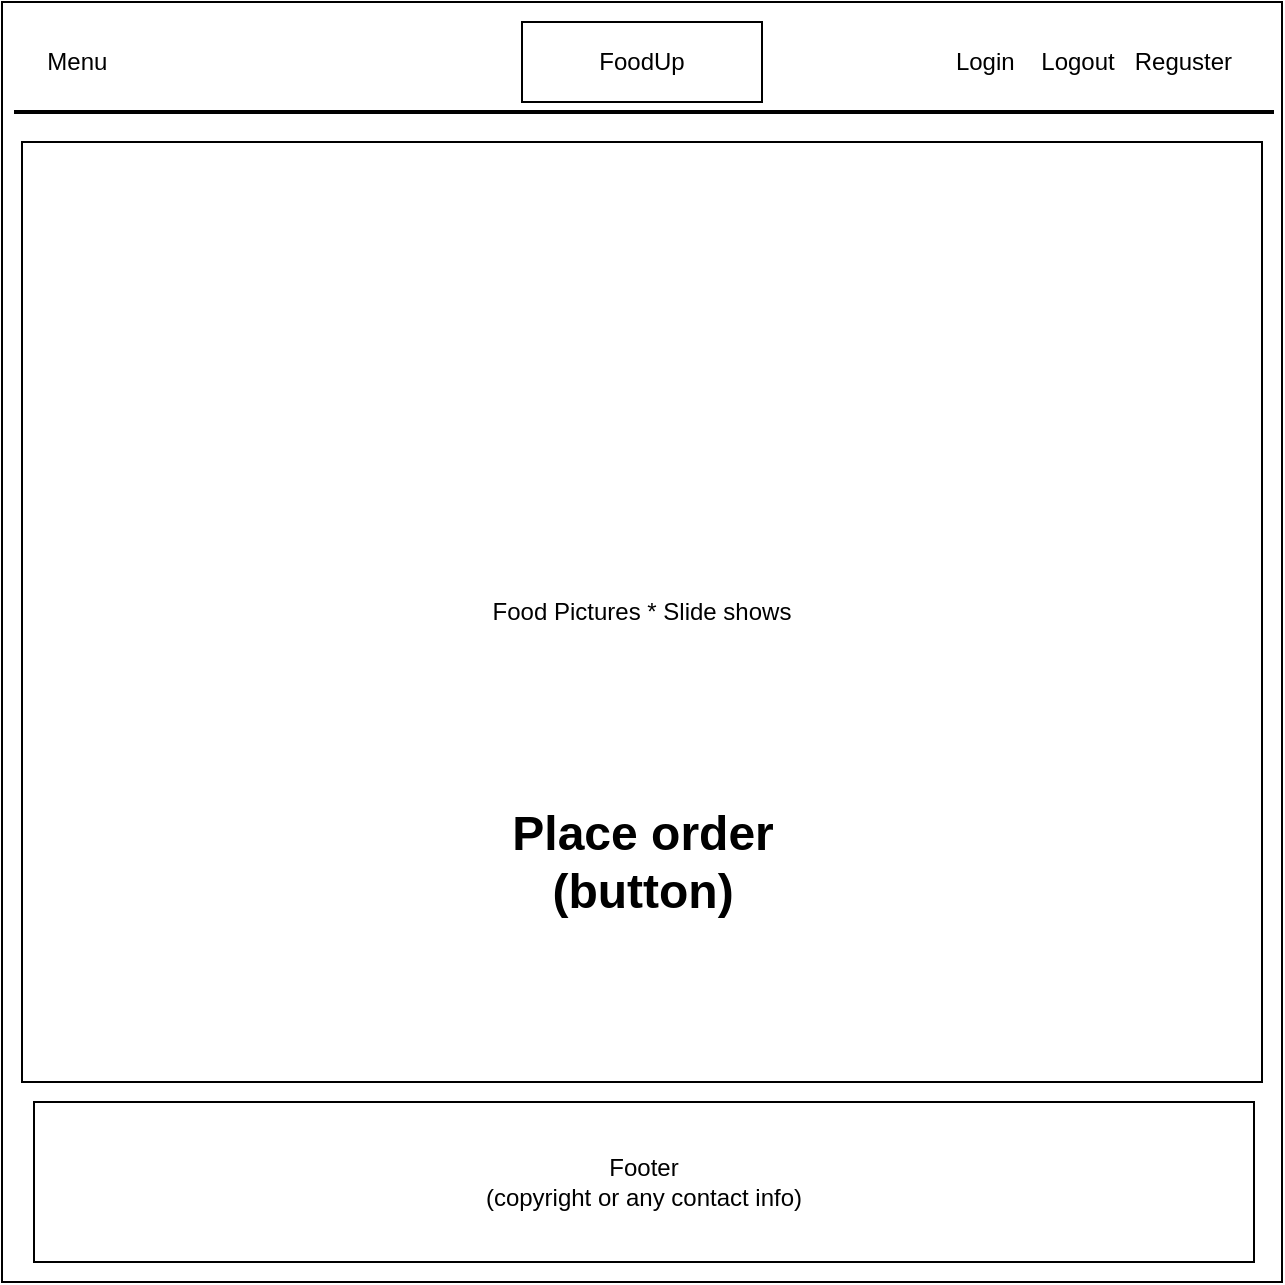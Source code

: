 <mxfile version="15.0.6" type="github" pages="7"><diagram id="beCJp2BcM_CSlcbvt_8e" name="Home"><mxGraphModel dx="1426" dy="712" grid="1" gridSize="10" guides="1" tooltips="1" connect="1" arrows="1" fold="1" page="1" pageScale="1" pageWidth="827" pageHeight="1169" math="0" shadow="0"><root><mxCell id="bo9-aGc4JJx6t80fjOts-0"/><mxCell id="bo9-aGc4JJx6t80fjOts-1" parent="bo9-aGc4JJx6t80fjOts-0"/><mxCell id="bo9-aGc4JJx6t80fjOts-2" value="" style="whiteSpace=wrap;html=1;aspect=fixed;" parent="bo9-aGc4JJx6t80fjOts-1" vertex="1"><mxGeometry x="94" y="110" width="640" height="640" as="geometry"/></mxCell><mxCell id="bo9-aGc4JJx6t80fjOts-4" value="" style="line;strokeWidth=2;html=1;" parent="bo9-aGc4JJx6t80fjOts-1" vertex="1"><mxGeometry x="100" y="160" width="630" height="10" as="geometry"/></mxCell><mxCell id="bo9-aGc4JJx6t80fjOts-5" value="FoodUp" style="rounded=0;whiteSpace=wrap;html=1;" parent="bo9-aGc4JJx6t80fjOts-1" vertex="1"><mxGeometry x="354" y="120" width="120" height="40" as="geometry"/></mxCell><mxCell id="bo9-aGc4JJx6t80fjOts-6" value="&amp;nbsp;Menu" style="text;html=1;strokeColor=none;fillColor=none;align=center;verticalAlign=middle;whiteSpace=wrap;rounded=0;" parent="bo9-aGc4JJx6t80fjOts-1" vertex="1"><mxGeometry x="110" y="130" width="40" height="20" as="geometry"/></mxCell><mxCell id="bo9-aGc4JJx6t80fjOts-7" value="Login&amp;nbsp; &amp;nbsp; Logout&amp;nbsp; &amp;nbsp;Reguster" style="text;html=1;strokeColor=none;fillColor=none;align=center;verticalAlign=middle;whiteSpace=wrap;rounded=0;" parent="bo9-aGc4JJx6t80fjOts-1" vertex="1"><mxGeometry x="560" y="130" width="160" height="20" as="geometry"/></mxCell><mxCell id="bo9-aGc4JJx6t80fjOts-8" value="Food Pictures * Slide shows" style="rounded=0;whiteSpace=wrap;html=1;" parent="bo9-aGc4JJx6t80fjOts-1" vertex="1"><mxGeometry x="104" y="180" width="620" height="470" as="geometry"/></mxCell><mxCell id="bo9-aGc4JJx6t80fjOts-9" value="Place order&lt;br&gt;(button)" style="text;strokeColor=none;fillColor=none;html=1;fontSize=24;fontStyle=1;verticalAlign=middle;align=center;" parent="bo9-aGc4JJx6t80fjOts-1" vertex="1"><mxGeometry x="364" y="520" width="100" height="40" as="geometry"/></mxCell><mxCell id="bo9-aGc4JJx6t80fjOts-12" style="edgeStyle=orthogonalEdgeStyle;rounded=0;orthogonalLoop=1;jettySize=auto;html=1;exitX=0.5;exitY=1;exitDx=0;exitDy=0;" parent="bo9-aGc4JJx6t80fjOts-1" source="bo9-aGc4JJx6t80fjOts-8" target="bo9-aGc4JJx6t80fjOts-8" edge="1"><mxGeometry relative="1" as="geometry"/></mxCell><mxCell id="bo9-aGc4JJx6t80fjOts-13" value="Footer&lt;br&gt;(copyright or any contact info)" style="rounded=0;whiteSpace=wrap;html=1;" parent="bo9-aGc4JJx6t80fjOts-1" vertex="1"><mxGeometry x="110" y="660" width="610" height="80" as="geometry"/></mxCell></root></mxGraphModel></diagram><diagram id="iSmsUB3RFsQfD8Zk3SDv" name="Menu"><mxGraphModel dx="2253" dy="712" grid="1" gridSize="10" guides="1" tooltips="1" connect="1" arrows="1" fold="1" page="1" pageScale="1" pageWidth="827" pageHeight="1169" math="0" shadow="0"><root><mxCell id="SKWZ9Wm8XMZaeweRxkCY-0"/><mxCell id="SKWZ9Wm8XMZaeweRxkCY-1" parent="SKWZ9Wm8XMZaeweRxkCY-0"/><mxCell id="hyLjIpNHgRX8SYV8jBsm-0" value="" style="whiteSpace=wrap;html=1;aspect=fixed;" parent="SKWZ9Wm8XMZaeweRxkCY-1" vertex="1"><mxGeometry x="94" y="110" width="640" height="640" as="geometry"/></mxCell><mxCell id="hyLjIpNHgRX8SYV8jBsm-1" value="" style="line;strokeWidth=2;html=1;" parent="SKWZ9Wm8XMZaeweRxkCY-1" vertex="1"><mxGeometry x="100" y="160" width="630" height="10" as="geometry"/></mxCell><mxCell id="hyLjIpNHgRX8SYV8jBsm-2" value="FoodUp" style="rounded=0;whiteSpace=wrap;html=1;" parent="SKWZ9Wm8XMZaeweRxkCY-1" vertex="1"><mxGeometry x="330" y="115" width="120" height="40" as="geometry"/></mxCell><mxCell id="hyLjIpNHgRX8SYV8jBsm-3" value="&amp;lt;--" style="text;html=1;strokeColor=none;fillColor=none;align=center;verticalAlign=middle;whiteSpace=wrap;rounded=0;" parent="SKWZ9Wm8XMZaeweRxkCY-1" vertex="1"><mxGeometry x="110" y="130" width="40" height="20" as="geometry"/></mxCell><mxCell id="hyLjIpNHgRX8SYV8jBsm-4" value="Orders&amp;nbsp; &amp;nbsp;Logout&amp;nbsp;" style="text;html=1;strokeColor=none;fillColor=none;align=center;verticalAlign=middle;whiteSpace=wrap;rounded=0;" parent="SKWZ9Wm8XMZaeweRxkCY-1" vertex="1"><mxGeometry x="560" y="130" width="160" height="20" as="geometry"/></mxCell><mxCell id="hyLjIpNHgRX8SYV8jBsm-7" style="edgeStyle=orthogonalEdgeStyle;rounded=0;orthogonalLoop=1;jettySize=auto;html=1;exitX=0.5;exitY=1;exitDx=0;exitDy=0;" parent="SKWZ9Wm8XMZaeweRxkCY-1" edge="1"><mxGeometry relative="1" as="geometry"><mxPoint x="414" y="650" as="sourcePoint"/><mxPoint x="414" y="650" as="targetPoint"/></mxGeometry></mxCell><mxCell id="hyLjIpNHgRX8SYV8jBsm-8" value="Footer&lt;br&gt;(copyright or any contact info)" style="rounded=0;whiteSpace=wrap;html=1;" parent="SKWZ9Wm8XMZaeweRxkCY-1" vertex="1"><mxGeometry x="110" y="660" width="610" height="80" as="geometry"/></mxCell><mxCell id="2XKBs2xx6QRaXBBU8XrU-1" value="&lt;a href=&quot;https://emojipedia.org/openmoji/13.1/basket/&quot; style=&quot;margin: 0px ; padding: 0px ; font-size: 16px ; vertical-align: baseline ; background: 0px 0px ; color: rgb(36 , 88 , 161) ; font-family: &amp;#34;helvetica neue&amp;#34; , &amp;#34;helvetica&amp;#34; , &amp;#34;arial&amp;#34; , sans-serif&quot;&gt;&lt;img class=&quot; lazyloaded&quot; src=&quot;https://emojipedia-us.s3.dualstack.us-west-1.amazonaws.com/thumbs/60/openmoji/292/basket_1f9fa.png&quot; alt=&quot;Basket on OpenMoji &quot; width=&quot;60&quot; height=&quot;60&quot; style=&quot;margin: 0px ; padding: 0px ; border: 0px ; outline: 0px ; vertical-align: baseline ; background: 0px 0px ; max-width: 60px ; max-height: 60px&quot;&gt;&lt;/a&gt;3" style="shape=ext;double=1;rounded=0;whiteSpace=wrap;html=1;" parent="SKWZ9Wm8XMZaeweRxkCY-1" vertex="1"><mxGeometry x="470" y="120" width="90" height="35" as="geometry"/></mxCell><mxCell id="2XKBs2xx6QRaXBBU8XrU-2" value="" style="shape=ext;double=1;rounded=0;whiteSpace=wrap;html=1;" parent="SKWZ9Wm8XMZaeweRxkCY-1" vertex="1"><mxGeometry x="140" y="320" width="120" height="80" as="geometry"/></mxCell><mxCell id="2XKBs2xx6QRaXBBU8XrU-3" value="" style="shape=ext;double=1;rounded=0;whiteSpace=wrap;html=1;" parent="SKWZ9Wm8XMZaeweRxkCY-1" vertex="1"><mxGeometry x="340" y="320" width="141" height="80" as="geometry"/></mxCell><mxCell id="2XKBs2xx6QRaXBBU8XrU-4" value="" style="shape=ext;double=1;rounded=0;whiteSpace=wrap;html=1;" parent="SKWZ9Wm8XMZaeweRxkCY-1" vertex="1"><mxGeometry x="550" y="320" width="120" height="80" as="geometry"/></mxCell><mxCell id="2XKBs2xx6QRaXBBU8XrU-5" value="" style="shape=ext;double=1;rounded=0;whiteSpace=wrap;html=1;" parent="SKWZ9Wm8XMZaeweRxkCY-1" vertex="1"><mxGeometry x="550" y="190" width="120" height="80" as="geometry"/></mxCell><mxCell id="2XKBs2xx6QRaXBBU8XrU-6" value="" style="shape=ext;double=1;rounded=0;whiteSpace=wrap;html=1;" parent="SKWZ9Wm8XMZaeweRxkCY-1" vertex="1"><mxGeometry x="340" y="190" width="140" height="80" as="geometry"/></mxCell><mxCell id="2XKBs2xx6QRaXBBU8XrU-7" value="" style="shape=ext;double=1;rounded=0;whiteSpace=wrap;html=1;" parent="SKWZ9Wm8XMZaeweRxkCY-1" vertex="1"><mxGeometry x="140" y="190" width="120" height="80" as="geometry"/></mxCell><mxCell id="2XKBs2xx6QRaXBBU8XrU-10" value="Flex&lt;br&gt;&amp;nbsp;Minimum 1 item&lt;br&gt;&lt;br&gt;Max: 3 items" style="text;html=1;strokeColor=none;fillColor=none;align=center;verticalAlign=middle;whiteSpace=wrap;rounded=0;" parent="SKWZ9Wm8XMZaeweRxkCY-1" vertex="1"><mxGeometry x="-90" y="155" width="90" height="150" as="geometry"/></mxCell><mxCell id="2XKBs2xx6QRaXBBU8XrU-14" value="order" style="shape=ext;double=1;rounded=0;whiteSpace=wrap;html=1;" parent="SKWZ9Wm8XMZaeweRxkCY-1" vertex="1"><mxGeometry x="414" y="370" width="60" height="20" as="geometry"/></mxCell><mxCell id="2XKBs2xx6QRaXBBU8XrU-15" value="order" style="shape=ext;double=1;rounded=0;whiteSpace=wrap;html=1;" parent="SKWZ9Wm8XMZaeweRxkCY-1" vertex="1"><mxGeometry x="600" y="370" width="60" height="20" as="geometry"/></mxCell><mxCell id="2XKBs2xx6QRaXBBU8XrU-16" value="order" style="shape=ext;double=1;rounded=0;whiteSpace=wrap;html=1;" parent="SKWZ9Wm8XMZaeweRxkCY-1" vertex="1"><mxGeometry x="190" y="370" width="60" height="20" as="geometry"/></mxCell><mxCell id="2XKBs2xx6QRaXBBU8XrU-17" value="order" style="shape=ext;double=1;rounded=0;whiteSpace=wrap;html=1;" parent="SKWZ9Wm8XMZaeweRxkCY-1" vertex="1"><mxGeometry x="190" y="240" width="60" height="20" as="geometry"/></mxCell><mxCell id="2XKBs2xx6QRaXBBU8XrU-18" value="order" style="shape=ext;double=1;rounded=0;whiteSpace=wrap;html=1;" parent="SKWZ9Wm8XMZaeweRxkCY-1" vertex="1"><mxGeometry x="414" y="240" width="60" height="20" as="geometry"/></mxCell><mxCell id="2XKBs2xx6QRaXBBU8XrU-19" value="order" style="shape=ext;double=1;rounded=0;whiteSpace=wrap;html=1;" parent="SKWZ9Wm8XMZaeweRxkCY-1" vertex="1"><mxGeometry x="600" y="240" width="60" height="20" as="geometry"/></mxCell></root></mxGraphModel></diagram><diagram id="QqeOdfY6zjDOIPf12H32" name="Checkout"><mxGraphModel dx="1426" dy="712" grid="1" gridSize="10" guides="1" tooltips="1" connect="1" arrows="1" fold="1" page="1" pageScale="1" pageWidth="827" pageHeight="1169" math="0" shadow="0"><root><mxCell id="vCmbVgo040ha1A6LePoB-0"/><mxCell id="vCmbVgo040ha1A6LePoB-1" parent="vCmbVgo040ha1A6LePoB-0"/><mxCell id="w1QTAi6nfBtV1ExqSEv--0" value="" style="whiteSpace=wrap;html=1;aspect=fixed;" parent="vCmbVgo040ha1A6LePoB-1" vertex="1"><mxGeometry x="94" y="110" width="640" height="640" as="geometry"/></mxCell><mxCell id="w1QTAi6nfBtV1ExqSEv--1" value="" style="line;strokeWidth=2;html=1;" parent="vCmbVgo040ha1A6LePoB-1" vertex="1"><mxGeometry x="100" y="160" width="630" height="10" as="geometry"/></mxCell><mxCell id="w1QTAi6nfBtV1ExqSEv--2" value="FoodUp" style="rounded=0;whiteSpace=wrap;html=1;" parent="vCmbVgo040ha1A6LePoB-1" vertex="1"><mxGeometry x="330" y="115" width="120" height="40" as="geometry"/></mxCell><mxCell id="w1QTAi6nfBtV1ExqSEv--3" value="&amp;lt;--" style="text;html=1;strokeColor=none;fillColor=none;align=center;verticalAlign=middle;whiteSpace=wrap;rounded=0;" parent="vCmbVgo040ha1A6LePoB-1" vertex="1"><mxGeometry x="110" y="130" width="40" height="20" as="geometry"/></mxCell><mxCell id="w1QTAi6nfBtV1ExqSEv--4" value="Orders&amp;nbsp; &amp;nbsp;Logout&amp;nbsp; &amp;nbsp;Register" style="text;html=1;strokeColor=none;fillColor=none;align=center;verticalAlign=middle;whiteSpace=wrap;rounded=0;" parent="vCmbVgo040ha1A6LePoB-1" vertex="1"><mxGeometry x="560" y="130" width="160" height="20" as="geometry"/></mxCell><mxCell id="w1QTAi6nfBtV1ExqSEv--5" style="edgeStyle=orthogonalEdgeStyle;rounded=0;orthogonalLoop=1;jettySize=auto;html=1;exitX=0.5;exitY=1;exitDx=0;exitDy=0;" parent="vCmbVgo040ha1A6LePoB-1" edge="1"><mxGeometry relative="1" as="geometry"><mxPoint x="414" y="650" as="sourcePoint"/><mxPoint x="414" y="650" as="targetPoint"/></mxGeometry></mxCell><mxCell id="w1QTAi6nfBtV1ExqSEv--6" value="Footer&lt;br&gt;(copyright or any contact info)" style="rounded=0;whiteSpace=wrap;html=1;" parent="vCmbVgo040ha1A6LePoB-1" vertex="1"><mxGeometry x="110" y="660" width="610" height="80" as="geometry"/></mxCell><mxCell id="w1QTAi6nfBtV1ExqSEv--7" value="&lt;a href=&quot;https://emojipedia.org/openmoji/13.1/basket/&quot; style=&quot;margin: 0px ; padding: 0px ; font-size: 16px ; vertical-align: baseline ; background: 0px 0px ; color: rgb(36 , 88 , 161) ; font-family: &amp;quot;helvetica neue&amp;quot; , &amp;quot;helvetica&amp;quot; , &amp;quot;arial&amp;quot; , sans-serif&quot;&gt;&lt;img class=&quot; lazyloaded&quot; src=&quot;https://emojipedia-us.s3.dualstack.us-west-1.amazonaws.com/thumbs/60/openmoji/292/basket_1f9fa.png&quot; alt=&quot;Basket on OpenMoji &quot; width=&quot;60&quot; height=&quot;60&quot; style=&quot;margin: 0px ; padding: 0px ; border: 0px ; outline: 0px ; vertical-align: baseline ; background: 0px 0px ; max-width: 60px ; max-height: 60px&quot;&gt;&lt;/a&gt;3" style="shape=ext;double=1;rounded=0;whiteSpace=wrap;html=1;" parent="vCmbVgo040ha1A6LePoB-1" vertex="1"><mxGeometry x="470" y="120" width="90" height="35" as="geometry"/></mxCell><mxCell id="w1QTAi6nfBtV1ExqSEv--10" value="" style="shape=ext;double=1;rounded=0;whiteSpace=wrap;html=1;" parent="vCmbVgo040ha1A6LePoB-1" vertex="1"><mxGeometry x="550" y="320" width="120" height="80" as="geometry"/></mxCell><mxCell id="w1QTAi6nfBtV1ExqSEv--11" value="" style="shape=ext;double=1;rounded=0;whiteSpace=wrap;html=1;" parent="vCmbVgo040ha1A6LePoB-1" vertex="1"><mxGeometry x="550" y="190" width="120" height="80" as="geometry"/></mxCell><mxCell id="w1QTAi6nfBtV1ExqSEv--12" value="" style="shape=ext;double=1;rounded=0;whiteSpace=wrap;html=1;" parent="vCmbVgo040ha1A6LePoB-1" vertex="1"><mxGeometry x="340" y="190" width="140" height="80" as="geometry"/></mxCell><mxCell id="w1QTAi6nfBtV1ExqSEv--13" value="" style="shape=ext;double=1;rounded=0;whiteSpace=wrap;html=1;" parent="vCmbVgo040ha1A6LePoB-1" vertex="1"><mxGeometry x="140" y="190" width="120" height="80" as="geometry"/></mxCell><mxCell id="w1QTAi6nfBtV1ExqSEv--16" value="2" style="shape=ext;double=1;rounded=0;whiteSpace=wrap;html=1;" parent="vCmbVgo040ha1A6LePoB-1" vertex="1"><mxGeometry x="600" y="370" width="60" height="20" as="geometry"/></mxCell><mxCell id="w1QTAi6nfBtV1ExqSEv--18" value="1" style="shape=ext;double=1;rounded=0;whiteSpace=wrap;html=1;" parent="vCmbVgo040ha1A6LePoB-1" vertex="1"><mxGeometry x="190" y="240" width="60" height="20" as="geometry"/></mxCell><mxCell id="w1QTAi6nfBtV1ExqSEv--19" value="5" style="shape=ext;double=1;rounded=0;whiteSpace=wrap;html=1;" parent="vCmbVgo040ha1A6LePoB-1" vertex="1"><mxGeometry x="414" y="240" width="60" height="20" as="geometry"/></mxCell><mxCell id="w1QTAi6nfBtV1ExqSEv--20" value="1" style="shape=ext;double=1;rounded=0;whiteSpace=wrap;html=1;" parent="vCmbVgo040ha1A6LePoB-1" vertex="1"><mxGeometry x="600" y="240" width="60" height="20" as="geometry"/></mxCell><mxCell id="w1QTAi6nfBtV1ExqSEv--21" value="Checkout&lt;br&gt;visa, mastercard, whatever" style="shape=ext;double=1;rounded=0;whiteSpace=wrap;html=1;" parent="vCmbVgo040ha1A6LePoB-1" vertex="1"><mxGeometry x="260" y="590" width="310" height="60" as="geometry"/></mxCell></root></mxGraphModel></diagram><diagram id="6rSJ8DSZ7TeKpDAnB_Za" name="Owner-view"><mxGraphModel dx="2253" dy="712" grid="1" gridSize="10" guides="1" tooltips="1" connect="1" arrows="1" fold="1" page="1" pageScale="1" pageWidth="827" pageHeight="1169" math="0" shadow="0"><root><mxCell id="Foi_8W4syFgoaNYT54Te-0"/><mxCell id="Foi_8W4syFgoaNYT54Te-1" parent="Foi_8W4syFgoaNYT54Te-0"/><mxCell id="p5x2L-NGQcYS0u40qdS8-0" value="" style="whiteSpace=wrap;html=1;aspect=fixed;" parent="Foi_8W4syFgoaNYT54Te-1" vertex="1"><mxGeometry x="94" y="110" width="640" height="640" as="geometry"/></mxCell><mxCell id="p5x2L-NGQcYS0u40qdS8-1" value="" style="line;strokeWidth=2;html=1;" parent="Foi_8W4syFgoaNYT54Te-1" vertex="1"><mxGeometry x="100" y="160" width="630" height="10" as="geometry"/></mxCell><mxCell id="p5x2L-NGQcYS0u40qdS8-2" value="FoodUp" style="rounded=0;whiteSpace=wrap;html=1;" parent="Foi_8W4syFgoaNYT54Te-1" vertex="1"><mxGeometry x="360" y="115" width="120" height="40" as="geometry"/></mxCell><mxCell id="p5x2L-NGQcYS0u40qdS8-3" value="&amp;lt;--" style="text;html=1;strokeColor=none;fillColor=none;align=center;verticalAlign=middle;whiteSpace=wrap;rounded=0;" parent="Foi_8W4syFgoaNYT54Te-1" vertex="1"><mxGeometry x="110" y="130" width="40" height="20" as="geometry"/></mxCell><mxCell id="p5x2L-NGQcYS0u40qdS8-4" value="Edit&amp;nbsp; &amp;nbsp;Logout&amp;nbsp; &amp;nbsp;Register" style="text;html=1;strokeColor=none;fillColor=none;align=center;verticalAlign=middle;whiteSpace=wrap;rounded=0;" parent="Foi_8W4syFgoaNYT54Te-1" vertex="1"><mxGeometry x="560" y="130" width="160" height="20" as="geometry"/></mxCell><mxCell id="p5x2L-NGQcYS0u40qdS8-5" style="edgeStyle=orthogonalEdgeStyle;rounded=0;orthogonalLoop=1;jettySize=auto;html=1;exitX=0.5;exitY=1;exitDx=0;exitDy=0;" parent="Foi_8W4syFgoaNYT54Te-1" edge="1"><mxGeometry relative="1" as="geometry"><mxPoint x="414" y="650" as="sourcePoint"/><mxPoint x="414" y="650" as="targetPoint"/></mxGeometry></mxCell><mxCell id="p5x2L-NGQcYS0u40qdS8-6" value="Footer&lt;br&gt;(copyright or any contact info)" style="rounded=0;whiteSpace=wrap;html=1;" parent="Foi_8W4syFgoaNYT54Te-1" vertex="1"><mxGeometry x="110" y="660" width="610" height="80" as="geometry"/></mxCell><mxCell id="p5x2L-NGQcYS0u40qdS8-13" value="" style="shape=ext;double=1;rounded=0;whiteSpace=wrap;html=1;" parent="Foi_8W4syFgoaNYT54Te-1" vertex="1"><mxGeometry x="140" y="190" width="120" height="140" as="geometry"/></mxCell><mxCell id="p5x2L-NGQcYS0u40qdS8-14" value="Flex&lt;br&gt;&amp;nbsp;Minimum 1 item&lt;br&gt;&lt;br&gt;Max: 3 items" style="text;html=1;strokeColor=none;fillColor=none;align=center;verticalAlign=middle;whiteSpace=wrap;rounded=0;" parent="Foi_8W4syFgoaNYT54Te-1" vertex="1"><mxGeometry x="-90" y="155" width="90" height="150" as="geometry"/></mxCell><mxCell id="p5x2L-NGQcYS0u40qdS8-21" value="Name&lt;br&gt;Item&lt;br&gt;" style="text;html=1;strokeColor=none;fillColor=none;align=center;verticalAlign=middle;whiteSpace=wrap;rounded=0;" parent="Foi_8W4syFgoaNYT54Te-1" vertex="1"><mxGeometry x="150" y="200" width="40" height="20" as="geometry"/></mxCell><mxCell id="fkeLAHRz4cjX7rQ5ldyO-0" value="" style="shape=ext;double=1;rounded=0;whiteSpace=wrap;html=1;" parent="Foi_8W4syFgoaNYT54Te-1" vertex="1"><mxGeometry x="354" y="190" width="120" height="140" as="geometry"/></mxCell><mxCell id="fkeLAHRz4cjX7rQ5ldyO-1" value="" style="shape=ext;double=1;rounded=0;whiteSpace=wrap;html=1;" parent="Foi_8W4syFgoaNYT54Te-1" vertex="1"><mxGeometry x="550" y="190" width="120" height="140" as="geometry"/></mxCell><mxCell id="fkeLAHRz4cjX7rQ5ldyO-3" value="R" style="rounded=0;whiteSpace=wrap;html=1;" parent="Foi_8W4syFgoaNYT54Te-1" vertex="1"><mxGeometry x="200" y="300" width="50" height="20" as="geometry"/></mxCell><mxCell id="fkeLAHRz4cjX7rQ5ldyO-4" value="A" style="rounded=0;whiteSpace=wrap;html=1;" parent="Foi_8W4syFgoaNYT54Te-1" vertex="1"><mxGeometry x="145" y="300" width="50" height="20" as="geometry"/></mxCell></root></mxGraphModel></diagram><diagram id="Lrd64mrHn-5FNWV3Lsr9" name="Owner-Edit"><mxGraphModel dx="2719" dy="1060" grid="1" gridSize="10" guides="1" tooltips="1" connect="1" arrows="1" fold="1" page="1" pageScale="1" pageWidth="827" pageHeight="1169" math="0" shadow="0"><root><mxCell id="HqTsSeP8yREsFT5rD4rF-0"/><mxCell id="HqTsSeP8yREsFT5rD4rF-1" parent="HqTsSeP8yREsFT5rD4rF-0"/><mxCell id="HqTsSeP8yREsFT5rD4rF-2" value="" style="whiteSpace=wrap;html=1;aspect=fixed;" vertex="1" parent="HqTsSeP8yREsFT5rD4rF-1"><mxGeometry x="94" y="110" width="640" height="640" as="geometry"/></mxCell><mxCell id="HqTsSeP8yREsFT5rD4rF-3" value="" style="line;strokeWidth=2;html=1;" vertex="1" parent="HqTsSeP8yREsFT5rD4rF-1"><mxGeometry x="100" y="160" width="630" height="10" as="geometry"/></mxCell><mxCell id="HqTsSeP8yREsFT5rD4rF-4" value="FoodUp" style="rounded=0;whiteSpace=wrap;html=1;" vertex="1" parent="HqTsSeP8yREsFT5rD4rF-1"><mxGeometry x="330" y="115" width="120" height="40" as="geometry"/></mxCell><mxCell id="HqTsSeP8yREsFT5rD4rF-5" value="&amp;lt;--" style="text;html=1;strokeColor=none;fillColor=none;align=center;verticalAlign=middle;whiteSpace=wrap;rounded=0;" vertex="1" parent="HqTsSeP8yREsFT5rD4rF-1"><mxGeometry x="110" y="130" width="40" height="20" as="geometry"/></mxCell><mxCell id="HqTsSeP8yREsFT5rD4rF-6" value="Orders&amp;nbsp; &amp;nbsp;Logout&amp;nbsp; &amp;nbsp;Register" style="text;html=1;strokeColor=none;fillColor=none;align=center;verticalAlign=middle;whiteSpace=wrap;rounded=0;" vertex="1" parent="HqTsSeP8yREsFT5rD4rF-1"><mxGeometry x="560" y="130" width="160" height="20" as="geometry"/></mxCell><mxCell id="HqTsSeP8yREsFT5rD4rF-7" style="edgeStyle=orthogonalEdgeStyle;rounded=0;orthogonalLoop=1;jettySize=auto;html=1;exitX=0.5;exitY=1;exitDx=0;exitDy=0;" edge="1" parent="HqTsSeP8yREsFT5rD4rF-1"><mxGeometry relative="1" as="geometry"><mxPoint x="414" y="650" as="sourcePoint"/><mxPoint x="414" y="650" as="targetPoint"/></mxGeometry></mxCell><mxCell id="HqTsSeP8yREsFT5rD4rF-8" value="Footer&lt;br&gt;(copyright or any contact info)" style="rounded=0;whiteSpace=wrap;html=1;" vertex="1" parent="HqTsSeP8yREsFT5rD4rF-1"><mxGeometry x="110" y="660" width="610" height="80" as="geometry"/></mxCell><mxCell id="HqTsSeP8yREsFT5rD4rF-10" value="" style="shape=ext;double=1;rounded=0;whiteSpace=wrap;html=1;" vertex="1" parent="HqTsSeP8yREsFT5rD4rF-1"><mxGeometry x="140" y="320" width="120" height="80" as="geometry"/></mxCell><mxCell id="HqTsSeP8yREsFT5rD4rF-11" value="" style="shape=ext;double=1;rounded=0;whiteSpace=wrap;html=1;" vertex="1" parent="HqTsSeP8yREsFT5rD4rF-1"><mxGeometry x="340" y="320" width="141" height="80" as="geometry"/></mxCell><mxCell id="HqTsSeP8yREsFT5rD4rF-12" value="" style="shape=ext;double=1;rounded=0;whiteSpace=wrap;html=1;" vertex="1" parent="HqTsSeP8yREsFT5rD4rF-1"><mxGeometry x="550" y="320" width="120" height="80" as="geometry"/></mxCell><mxCell id="HqTsSeP8yREsFT5rD4rF-13" value="" style="shape=ext;double=1;rounded=0;whiteSpace=wrap;html=1;" vertex="1" parent="HqTsSeP8yREsFT5rD4rF-1"><mxGeometry x="550" y="190" width="120" height="80" as="geometry"/></mxCell><mxCell id="HqTsSeP8yREsFT5rD4rF-14" value="" style="shape=ext;double=1;rounded=0;whiteSpace=wrap;html=1;" vertex="1" parent="HqTsSeP8yREsFT5rD4rF-1"><mxGeometry x="340" y="190" width="140" height="80" as="geometry"/></mxCell><mxCell id="HqTsSeP8yREsFT5rD4rF-15" value="" style="shape=ext;double=1;rounded=0;whiteSpace=wrap;html=1;" vertex="1" parent="HqTsSeP8yREsFT5rD4rF-1"><mxGeometry x="140" y="190" width="120" height="80" as="geometry"/></mxCell><mxCell id="HqTsSeP8yREsFT5rD4rF-16" value="Flex&lt;br&gt;&amp;nbsp;Minimum 1 item&lt;br&gt;&lt;br&gt;Max: 3 items" style="text;html=1;strokeColor=none;fillColor=none;align=center;verticalAlign=middle;whiteSpace=wrap;rounded=0;" vertex="1" parent="HqTsSeP8yREsFT5rD4rF-1"><mxGeometry x="-90" y="155" width="90" height="150" as="geometry"/></mxCell><mxCell id="HqTsSeP8yREsFT5rD4rF-17" value="Edit" style="shape=ext;double=1;rounded=0;whiteSpace=wrap;html=1;" vertex="1" parent="HqTsSeP8yREsFT5rD4rF-1"><mxGeometry x="414" y="370" width="60" height="20" as="geometry"/></mxCell><mxCell id="HqTsSeP8yREsFT5rD4rF-18" value="Edit" style="shape=ext;double=1;rounded=0;whiteSpace=wrap;html=1;" vertex="1" parent="HqTsSeP8yREsFT5rD4rF-1"><mxGeometry x="600" y="370" width="60" height="20" as="geometry"/></mxCell><mxCell id="HqTsSeP8yREsFT5rD4rF-19" value="Edit" style="shape=ext;double=1;rounded=0;whiteSpace=wrap;html=1;" vertex="1" parent="HqTsSeP8yREsFT5rD4rF-1"><mxGeometry x="190" y="370" width="60" height="20" as="geometry"/></mxCell><mxCell id="HqTsSeP8yREsFT5rD4rF-20" value="Edit" style="shape=ext;double=1;rounded=0;whiteSpace=wrap;html=1;" vertex="1" parent="HqTsSeP8yREsFT5rD4rF-1"><mxGeometry x="190" y="240" width="60" height="20" as="geometry"/></mxCell><mxCell id="HqTsSeP8yREsFT5rD4rF-21" value="Edit" style="shape=ext;double=1;rounded=0;whiteSpace=wrap;html=1;" vertex="1" parent="HqTsSeP8yREsFT5rD4rF-1"><mxGeometry x="414" y="240" width="60" height="20" as="geometry"/></mxCell><mxCell id="HqTsSeP8yREsFT5rD4rF-22" value="Edit" style="shape=ext;double=1;rounded=0;whiteSpace=wrap;html=1;" vertex="1" parent="HqTsSeP8yREsFT5rD4rF-1"><mxGeometry x="600" y="240" width="60" height="20" as="geometry"/></mxCell><mxCell id="HqTsSeP8yREsFT5rD4rF-23" value="+" style="ellipse;shape=doubleEllipse;whiteSpace=wrap;html=1;aspect=fixed;" vertex="1" parent="HqTsSeP8yREsFT5rD4rF-1"><mxGeometry x="520" y="125" width="30" height="30" as="geometry"/></mxCell></root></mxGraphModel></diagram><diagram id="oDE3rSh6mRYvDnfAh99g" name="ERD"><mxGraphModel dx="1426" dy="712" grid="1" gridSize="10" guides="1" tooltips="1" connect="1" arrows="1" fold="1" page="1" pageScale="1" pageWidth="827" pageHeight="1169" math="0" shadow="0"><root><mxCell id="egStpkZaRvOyCGebpzcZ-0"/><mxCell id="egStpkZaRvOyCGebpzcZ-1" parent="egStpkZaRvOyCGebpzcZ-0"/><mxCell id="egStpkZaRvOyCGebpzcZ-2" value="menu_items" style="shape=table;startSize=30;container=1;collapsible=1;childLayout=tableLayout;fixedRows=1;rowLines=0;fontStyle=1;align=center;resizeLast=1;rounded=1;fillColor=#21C0A5;strokeColor=#006658;fontColor=#5C5C5C;" parent="egStpkZaRvOyCGebpzcZ-1" vertex="1"><mxGeometry x="610" y="90" width="180" height="300" as="geometry"/></mxCell><mxCell id="egStpkZaRvOyCGebpzcZ-3" value="" style="shape=partialRectangle;collapsible=0;dropTarget=0;pointerEvents=0;fillColor=none;top=0;left=0;bottom=1;right=0;points=[[0,0.5],[1,0.5]];portConstraint=eastwest;rounded=1;strokeColor=#006658;fontColor=#5C5C5C;" parent="egStpkZaRvOyCGebpzcZ-2" vertex="1"><mxGeometry y="30" width="180" height="30" as="geometry"/></mxCell><mxCell id="egStpkZaRvOyCGebpzcZ-4" value="PK" style="shape=partialRectangle;connectable=0;fillColor=none;top=0;left=0;bottom=0;right=0;fontStyle=1;overflow=hidden;rounded=1;strokeColor=#006658;fontColor=#5C5C5C;" parent="egStpkZaRvOyCGebpzcZ-3" vertex="1"><mxGeometry width="30" height="30" as="geometry"/></mxCell><mxCell id="egStpkZaRvOyCGebpzcZ-5" value="id" style="shape=partialRectangle;connectable=0;fillColor=none;top=0;left=0;bottom=0;right=0;align=left;spacingLeft=6;fontStyle=5;overflow=hidden;rounded=1;strokeColor=#006658;fontColor=#5C5C5C;" parent="egStpkZaRvOyCGebpzcZ-3" vertex="1"><mxGeometry x="30" width="150" height="30" as="geometry"/></mxCell><mxCell id="egStpkZaRvOyCGebpzcZ-6" value="" style="shape=partialRectangle;collapsible=0;dropTarget=0;pointerEvents=0;fillColor=none;top=0;left=0;bottom=0;right=0;points=[[0,0.5],[1,0.5]];portConstraint=eastwest;rounded=1;strokeColor=#006658;fontColor=#5C5C5C;" parent="egStpkZaRvOyCGebpzcZ-2" vertex="1"><mxGeometry y="60" width="180" height="30" as="geometry"/></mxCell><mxCell id="egStpkZaRvOyCGebpzcZ-7" value="" style="shape=partialRectangle;connectable=0;fillColor=none;top=0;left=0;bottom=0;right=0;editable=1;overflow=hidden;rounded=1;strokeColor=#006658;fontColor=#5C5C5C;" parent="egStpkZaRvOyCGebpzcZ-6" vertex="1"><mxGeometry width="30" height="30" as="geometry"/></mxCell><mxCell id="egStpkZaRvOyCGebpzcZ-8" value="name" style="shape=partialRectangle;connectable=0;fillColor=none;top=0;left=0;bottom=0;right=0;align=left;spacingLeft=6;overflow=hidden;rounded=1;strokeColor=#006658;fontColor=#5C5C5C;" parent="egStpkZaRvOyCGebpzcZ-6" vertex="1"><mxGeometry x="30" width="150" height="30" as="geometry"/></mxCell><mxCell id="egStpkZaRvOyCGebpzcZ-9" value="" style="shape=partialRectangle;collapsible=0;dropTarget=0;pointerEvents=0;fillColor=none;top=0;left=0;bottom=0;right=0;points=[[0,0.5],[1,0.5]];portConstraint=eastwest;rounded=1;strokeColor=#006658;fontColor=#5C5C5C;" parent="egStpkZaRvOyCGebpzcZ-2" vertex="1"><mxGeometry y="90" width="180" height="30" as="geometry"/></mxCell><mxCell id="egStpkZaRvOyCGebpzcZ-10" value="" style="shape=partialRectangle;connectable=0;fillColor=none;top=0;left=0;bottom=0;right=0;editable=1;overflow=hidden;rounded=1;strokeColor=#006658;fontColor=#5C5C5C;" parent="egStpkZaRvOyCGebpzcZ-9" vertex="1"><mxGeometry width="30" height="30" as="geometry"/></mxCell><mxCell id="egStpkZaRvOyCGebpzcZ-11" value="price" style="shape=partialRectangle;connectable=0;fillColor=none;top=0;left=0;bottom=0;right=0;align=left;spacingLeft=6;overflow=hidden;rounded=1;strokeColor=#006658;fontColor=#5C5C5C;" parent="egStpkZaRvOyCGebpzcZ-9" vertex="1"><mxGeometry x="30" width="150" height="30" as="geometry"/></mxCell><mxCell id="egStpkZaRvOyCGebpzcZ-12" value="" style="shape=partialRectangle;collapsible=0;dropTarget=0;pointerEvents=0;fillColor=none;top=0;left=0;bottom=0;right=0;points=[[0,0.5],[1,0.5]];portConstraint=eastwest;rounded=1;strokeColor=#006658;fontColor=#5C5C5C;" parent="egStpkZaRvOyCGebpzcZ-2" vertex="1"><mxGeometry y="120" width="180" height="30" as="geometry"/></mxCell><mxCell id="egStpkZaRvOyCGebpzcZ-13" value="" style="shape=partialRectangle;connectable=0;fillColor=none;top=0;left=0;bottom=0;right=0;editable=1;overflow=hidden;rounded=1;strokeColor=#006658;fontColor=#5C5C5C;" parent="egStpkZaRvOyCGebpzcZ-12" vertex="1"><mxGeometry width="30" height="30" as="geometry"/></mxCell><mxCell id="egStpkZaRvOyCGebpzcZ-14" value="description" style="shape=partialRectangle;connectable=0;fillColor=none;top=0;left=0;bottom=0;right=0;align=left;spacingLeft=6;overflow=hidden;rounded=1;strokeColor=#006658;fontColor=#5C5C5C;" parent="egStpkZaRvOyCGebpzcZ-12" vertex="1"><mxGeometry x="30" width="150" height="30" as="geometry"/></mxCell><mxCell id="egStpkZaRvOyCGebpzcZ-15" value="users" style="shape=table;startSize=30;container=1;collapsible=1;childLayout=tableLayout;fixedRows=1;rowLines=0;fontStyle=1;align=center;resizeLast=1;rounded=1;fillColor=#21C0A5;strokeColor=#006658;fontColor=#5C5C5C;" parent="egStpkZaRvOyCGebpzcZ-1" vertex="1"><mxGeometry x="40" y="90" width="180" height="330" as="geometry"/></mxCell><mxCell id="egStpkZaRvOyCGebpzcZ-16" value="" style="shape=partialRectangle;collapsible=0;dropTarget=0;pointerEvents=0;fillColor=none;top=0;left=0;bottom=1;right=0;points=[[0,0.5],[1,0.5]];portConstraint=eastwest;rounded=1;strokeColor=#006658;fontColor=#5C5C5C;" parent="egStpkZaRvOyCGebpzcZ-15" vertex="1"><mxGeometry y="30" width="180" height="30" as="geometry"/></mxCell><mxCell id="egStpkZaRvOyCGebpzcZ-17" value="PK" style="shape=partialRectangle;connectable=0;fillColor=none;top=0;left=0;bottom=0;right=0;fontStyle=1;overflow=hidden;rounded=1;strokeColor=#006658;fontColor=#5C5C5C;" parent="egStpkZaRvOyCGebpzcZ-16" vertex="1"><mxGeometry width="30" height="30" as="geometry"/></mxCell><mxCell id="egStpkZaRvOyCGebpzcZ-18" value="id" style="shape=partialRectangle;connectable=0;fillColor=none;top=0;left=0;bottom=0;right=0;align=left;spacingLeft=6;fontStyle=5;overflow=hidden;rounded=1;strokeColor=#006658;fontColor=#5C5C5C;" parent="egStpkZaRvOyCGebpzcZ-16" vertex="1"><mxGeometry x="30" width="150" height="30" as="geometry"/></mxCell><mxCell id="egStpkZaRvOyCGebpzcZ-19" value="" style="shape=partialRectangle;collapsible=0;dropTarget=0;pointerEvents=0;fillColor=none;top=0;left=0;bottom=0;right=0;points=[[0,0.5],[1,0.5]];portConstraint=eastwest;rounded=1;strokeColor=#006658;fontColor=#5C5C5C;" parent="egStpkZaRvOyCGebpzcZ-15" vertex="1"><mxGeometry y="60" width="180" height="30" as="geometry"/></mxCell><mxCell id="egStpkZaRvOyCGebpzcZ-20" value="" style="shape=partialRectangle;connectable=0;fillColor=none;top=0;left=0;bottom=0;right=0;editable=1;overflow=hidden;rounded=1;strokeColor=#006658;fontColor=#5C5C5C;" parent="egStpkZaRvOyCGebpzcZ-19" vertex="1"><mxGeometry width="30" height="30" as="geometry"/></mxCell><mxCell id="egStpkZaRvOyCGebpzcZ-21" value="name" style="shape=partialRectangle;connectable=0;fillColor=none;top=0;left=0;bottom=0;right=0;align=left;spacingLeft=6;overflow=hidden;rounded=1;strokeColor=#006658;fontColor=#5C5C5C;" parent="egStpkZaRvOyCGebpzcZ-19" vertex="1"><mxGeometry x="30" width="150" height="30" as="geometry"/></mxCell><mxCell id="egStpkZaRvOyCGebpzcZ-22" value="" style="shape=partialRectangle;collapsible=0;dropTarget=0;pointerEvents=0;fillColor=none;top=0;left=0;bottom=0;right=0;points=[[0,0.5],[1,0.5]];portConstraint=eastwest;rounded=1;strokeColor=#006658;fontColor=#5C5C5C;" parent="egStpkZaRvOyCGebpzcZ-15" vertex="1"><mxGeometry y="90" width="180" height="30" as="geometry"/></mxCell><mxCell id="egStpkZaRvOyCGebpzcZ-23" value="" style="shape=partialRectangle;connectable=0;fillColor=none;top=0;left=0;bottom=0;right=0;editable=1;overflow=hidden;rounded=1;strokeColor=#006658;fontColor=#5C5C5C;" parent="egStpkZaRvOyCGebpzcZ-22" vertex="1"><mxGeometry width="30" height="30" as="geometry"/></mxCell><mxCell id="egStpkZaRvOyCGebpzcZ-24" value="password" style="shape=partialRectangle;connectable=0;fillColor=none;top=0;left=0;bottom=0;right=0;align=left;spacingLeft=6;overflow=hidden;rounded=1;strokeColor=#006658;fontColor=#5C5C5C;" parent="egStpkZaRvOyCGebpzcZ-22" vertex="1"><mxGeometry x="30" width="150" height="30" as="geometry"/></mxCell><mxCell id="egStpkZaRvOyCGebpzcZ-25" value="" style="shape=partialRectangle;collapsible=0;dropTarget=0;pointerEvents=0;fillColor=none;top=0;left=0;bottom=0;right=0;points=[[0,0.5],[1,0.5]];portConstraint=eastwest;rounded=1;strokeColor=#006658;fontColor=#5C5C5C;" parent="egStpkZaRvOyCGebpzcZ-15" vertex="1"><mxGeometry y="120" width="180" height="30" as="geometry"/></mxCell><mxCell id="egStpkZaRvOyCGebpzcZ-26" value="" style="shape=partialRectangle;connectable=0;fillColor=none;top=0;left=0;bottom=0;right=0;editable=1;overflow=hidden;rounded=1;strokeColor=#006658;fontColor=#5C5C5C;" parent="egStpkZaRvOyCGebpzcZ-25" vertex="1"><mxGeometry width="30" height="30" as="geometry"/></mxCell><mxCell id="egStpkZaRvOyCGebpzcZ-27" value="email" style="shape=partialRectangle;connectable=0;fillColor=none;top=0;left=0;bottom=0;right=0;align=left;spacingLeft=6;overflow=hidden;rounded=1;strokeColor=#006658;fontColor=#5C5C5C;" parent="egStpkZaRvOyCGebpzcZ-25" vertex="1"><mxGeometry x="30" width="150" height="30" as="geometry"/></mxCell><mxCell id="egStpkZaRvOyCGebpzcZ-28" value="" style="shape=partialRectangle;collapsible=0;dropTarget=0;pointerEvents=0;fillColor=none;top=0;left=0;bottom=0;right=0;points=[[0,0.5],[1,0.5]];portConstraint=eastwest;rounded=1;strokeColor=#006658;fontColor=#5C5C5C;" parent="egStpkZaRvOyCGebpzcZ-1" vertex="1"><mxGeometry x="40" y="240" width="180" height="30" as="geometry"/></mxCell><mxCell id="egStpkZaRvOyCGebpzcZ-29" value="" style="shape=partialRectangle;connectable=0;fillColor=none;top=0;left=0;bottom=0;right=0;editable=1;overflow=hidden;rounded=1;strokeColor=#006658;fontColor=#5C5C5C;" parent="egStpkZaRvOyCGebpzcZ-28" vertex="1"><mxGeometry width="30" height="30" as="geometry"/></mxCell><mxCell id="egStpkZaRvOyCGebpzcZ-33" value="phone-number" style="shape=partialRectangle;connectable=0;fillColor=none;top=0;left=0;bottom=0;right=0;align=left;spacingLeft=6;overflow=hidden;rounded=1;strokeColor=#006658;fontColor=#5C5C5C;" parent="egStpkZaRvOyCGebpzcZ-1" vertex="1"><mxGeometry x="65" y="240" width="150" height="30" as="geometry"/></mxCell><mxCell id="egStpkZaRvOyCGebpzcZ-34" value="customer BOOLEAN" style="shape=partialRectangle;connectable=0;fillColor=none;top=0;left=0;bottom=0;right=0;align=left;spacingLeft=6;overflow=hidden;rounded=1;strokeColor=#006658;fontColor=#5C5C5C;" parent="egStpkZaRvOyCGebpzcZ-1" vertex="1"><mxGeometry x="65" y="270" width="150" height="30" as="geometry"/></mxCell><mxCell id="egStpkZaRvOyCGebpzcZ-35" value="image_url" style="shape=partialRectangle;connectable=0;fillColor=none;top=0;left=0;bottom=0;right=0;align=left;spacingLeft=6;overflow=hidden;rounded=1;strokeColor=#006658;fontColor=#5C5C5C;" parent="egStpkZaRvOyCGebpzcZ-1" vertex="1"><mxGeometry x="640" y="240" width="150" height="30" as="geometry"/></mxCell><mxCell id="egStpkZaRvOyCGebpzcZ-36" value="orders" style="shape=table;startSize=30;container=1;collapsible=1;childLayout=tableLayout;fixedRows=1;rowLines=0;fontStyle=1;align=center;resizeLast=1;rounded=1;fillColor=#21C0A5;strokeColor=#006658;fontColor=#5C5C5C;" parent="egStpkZaRvOyCGebpzcZ-1" vertex="1"><mxGeometry x="330" y="90" width="180" height="270" as="geometry"/></mxCell><mxCell id="egStpkZaRvOyCGebpzcZ-37" value="" style="shape=partialRectangle;collapsible=0;dropTarget=0;pointerEvents=0;fillColor=none;top=0;left=0;bottom=1;right=0;points=[[0,0.5],[1,0.5]];portConstraint=eastwest;rounded=1;strokeColor=#006658;fontColor=#5C5C5C;" parent="egStpkZaRvOyCGebpzcZ-36" vertex="1"><mxGeometry y="30" width="180" height="30" as="geometry"/></mxCell><mxCell id="egStpkZaRvOyCGebpzcZ-38" value="PK" style="shape=partialRectangle;connectable=0;fillColor=none;top=0;left=0;bottom=0;right=0;fontStyle=1;overflow=hidden;rounded=1;strokeColor=#006658;fontColor=#5C5C5C;" parent="egStpkZaRvOyCGebpzcZ-37" vertex="1"><mxGeometry width="30" height="30" as="geometry"/></mxCell><mxCell id="egStpkZaRvOyCGebpzcZ-39" value="id" style="shape=partialRectangle;connectable=0;fillColor=none;top=0;left=0;bottom=0;right=0;align=left;spacingLeft=6;fontStyle=5;overflow=hidden;rounded=1;strokeColor=#006658;fontColor=#5C5C5C;" parent="egStpkZaRvOyCGebpzcZ-37" vertex="1"><mxGeometry x="30" width="150" height="30" as="geometry"/></mxCell><mxCell id="egStpkZaRvOyCGebpzcZ-43" value="" style="shape=partialRectangle;collapsible=0;dropTarget=0;pointerEvents=0;fillColor=none;top=0;left=0;bottom=0;right=0;points=[[0,0.5],[1,0.5]];portConstraint=eastwest;rounded=1;strokeColor=#006658;fontColor=#5C5C5C;" parent="egStpkZaRvOyCGebpzcZ-36" vertex="1"><mxGeometry y="60" width="180" height="30" as="geometry"/></mxCell><mxCell id="egStpkZaRvOyCGebpzcZ-44" value="FK" style="shape=partialRectangle;connectable=0;fillColor=none;top=0;left=0;bottom=0;right=0;editable=1;overflow=hidden;rounded=1;strokeColor=#006658;fontColor=#5C5C5C;" parent="egStpkZaRvOyCGebpzcZ-43" vertex="1"><mxGeometry width="30" height="30" as="geometry"/></mxCell><mxCell id="egStpkZaRvOyCGebpzcZ-45" value="user_id" style="shape=partialRectangle;connectable=0;fillColor=none;top=0;left=0;bottom=0;right=0;align=left;spacingLeft=6;overflow=hidden;rounded=1;strokeColor=#006658;fontColor=#5C5C5C;" parent="egStpkZaRvOyCGebpzcZ-43" vertex="1"><mxGeometry x="30" width="150" height="30" as="geometry"/></mxCell><mxCell id="egStpkZaRvOyCGebpzcZ-46" value="" style="shape=partialRectangle;collapsible=0;dropTarget=0;pointerEvents=0;fillColor=none;top=0;left=0;bottom=0;right=0;points=[[0,0.5],[1,0.5]];portConstraint=eastwest;rounded=1;strokeColor=#006658;fontColor=#5C5C5C;" parent="egStpkZaRvOyCGebpzcZ-36" vertex="1"><mxGeometry y="90" width="180" height="30" as="geometry"/></mxCell><mxCell id="egStpkZaRvOyCGebpzcZ-47" value="" style="shape=partialRectangle;connectable=0;fillColor=none;top=0;left=0;bottom=0;right=0;editable=1;overflow=hidden;rounded=1;strokeColor=#006658;fontColor=#5C5C5C;" parent="egStpkZaRvOyCGebpzcZ-46" vertex="1"><mxGeometry width="30" height="30" as="geometry"/></mxCell><mxCell id="egStpkZaRvOyCGebpzcZ-48" value="basket BOOLEAN" style="shape=partialRectangle;connectable=0;fillColor=none;top=0;left=0;bottom=0;right=0;align=left;spacingLeft=6;overflow=hidden;rounded=1;strokeColor=#006658;fontColor=#5C5C5C;" parent="egStpkZaRvOyCGebpzcZ-46" vertex="1"><mxGeometry x="30" width="150" height="30" as="geometry"/></mxCell><mxCell id="egStpkZaRvOyCGebpzcZ-40" value="" style="shape=partialRectangle;collapsible=0;dropTarget=0;pointerEvents=0;fillColor=none;top=0;left=0;bottom=0;right=0;points=[[0,0.5],[1,0.5]];portConstraint=eastwest;rounded=1;strokeColor=#006658;fontColor=#5C5C5C;" parent="egStpkZaRvOyCGebpzcZ-36" vertex="1"><mxGeometry y="120" width="180" height="30" as="geometry"/></mxCell><mxCell id="egStpkZaRvOyCGebpzcZ-41" value="" style="shape=partialRectangle;connectable=0;fillColor=none;top=0;left=0;bottom=0;right=0;editable=1;overflow=hidden;rounded=1;strokeColor=#006658;fontColor=#5C5C5C;" parent="egStpkZaRvOyCGebpzcZ-40" vertex="1"><mxGeometry width="30" height="30" as="geometry"/></mxCell><mxCell id="egStpkZaRvOyCGebpzcZ-42" value="ordered_at" style="shape=partialRectangle;connectable=0;fillColor=none;top=0;left=0;bottom=0;right=0;align=left;spacingLeft=6;overflow=hidden;rounded=1;strokeColor=#006658;fontColor=#5C5C5C;" parent="egStpkZaRvOyCGebpzcZ-40" vertex="1"><mxGeometry x="30" width="150" height="30" as="geometry"/></mxCell><mxCell id="egStpkZaRvOyCGebpzcZ-49" value="kalories" style="shape=partialRectangle;connectable=0;fillColor=none;top=0;left=0;bottom=0;right=0;align=left;spacingLeft=6;overflow=hidden;rounded=1;strokeColor=#006658;fontColor=#5C5C5C;" parent="egStpkZaRvOyCGebpzcZ-1" vertex="1"><mxGeometry x="640" y="270" width="150" height="30" as="geometry"/></mxCell><mxCell id="egStpkZaRvOyCGebpzcZ-50" value="cuisine" style="shape=partialRectangle;connectable=0;fillColor=none;top=0;left=0;bottom=0;right=0;align=left;spacingLeft=6;overflow=hidden;rounded=1;strokeColor=#006658;fontColor=#5C5C5C;" parent="egStpkZaRvOyCGebpzcZ-1" vertex="1"><mxGeometry x="640" y="300" width="150" height="30" as="geometry"/></mxCell><mxCell id="egStpkZaRvOyCGebpzcZ-30" value="city" style="shape=partialRectangle;connectable=0;fillColor=none;top=0;left=0;bottom=0;right=0;align=left;spacingLeft=6;overflow=hidden;rounded=1;strokeColor=#006658;fontColor=#5C5C5C;" parent="egStpkZaRvOyCGebpzcZ-1" vertex="1"><mxGeometry x="70" y="320" width="150" height="30" as="geometry"/></mxCell><mxCell id="egStpkZaRvOyCGebpzcZ-51" value="street" style="shape=partialRectangle;connectable=0;fillColor=none;top=0;left=0;bottom=0;right=0;align=left;spacingLeft=6;overflow=hidden;rounded=1;strokeColor=#006658;fontColor=#5C5C5C;" parent="egStpkZaRvOyCGebpzcZ-1" vertex="1"><mxGeometry x="70" y="340" width="150" height="30" as="geometry"/></mxCell><mxCell id="egStpkZaRvOyCGebpzcZ-52" value="province" style="shape=partialRectangle;connectable=0;fillColor=none;top=0;left=0;bottom=0;right=0;align=left;spacingLeft=6;overflow=hidden;rounded=1;strokeColor=#006658;fontColor=#5C5C5C;" parent="egStpkZaRvOyCGebpzcZ-1" vertex="1"><mxGeometry x="70" y="360" width="150" height="30" as="geometry"/></mxCell><mxCell id="egStpkZaRvOyCGebpzcZ-53" value="country" style="shape=partialRectangle;connectable=0;fillColor=none;top=0;left=0;bottom=0;right=0;align=left;spacingLeft=6;overflow=hidden;rounded=1;strokeColor=#006658;fontColor=#5C5C5C;" parent="egStpkZaRvOyCGebpzcZ-1" vertex="1"><mxGeometry x="70" y="300" width="150" height="30" as="geometry"/></mxCell><mxCell id="egStpkZaRvOyCGebpzcZ-54" value="post_code" style="shape=partialRectangle;connectable=0;fillColor=none;top=0;left=0;bottom=0;right=0;align=left;spacingLeft=6;overflow=hidden;rounded=1;strokeColor=#006658;fontColor=#5C5C5C;" parent="egStpkZaRvOyCGebpzcZ-1" vertex="1"><mxGeometry x="70" y="390" width="150" height="30" as="geometry"/></mxCell><mxCell id="egStpkZaRvOyCGebpzcZ-55" value="available BOOLEAN" style="shape=partialRectangle;connectable=0;fillColor=none;top=0;left=0;bottom=0;right=0;align=left;spacingLeft=6;overflow=hidden;rounded=1;strokeColor=#006658;fontColor=#5C5C5C;" parent="egStpkZaRvOyCGebpzcZ-1" vertex="1"><mxGeometry x="640" y="330" width="150" height="30" as="geometry"/></mxCell><mxCell id="2-36quwGIoZisWL4q5yC-0" value="order_items" style="shape=table;startSize=30;container=1;collapsible=1;childLayout=tableLayout;fixedRows=1;rowLines=0;fontStyle=1;align=center;resizeLast=1;rounded=1;fillColor=#21C0A5;strokeColor=#006658;fontColor=#5C5C5C;" parent="egStpkZaRvOyCGebpzcZ-1" vertex="1"><mxGeometry x="300" y="450" width="180" height="160" as="geometry"/></mxCell><mxCell id="2-36quwGIoZisWL4q5yC-1" value="" style="shape=partialRectangle;collapsible=0;dropTarget=0;pointerEvents=0;fillColor=none;top=0;left=0;bottom=1;right=0;points=[[0,0.5],[1,0.5]];portConstraint=eastwest;rounded=1;strokeColor=#006658;fontColor=#5C5C5C;" parent="2-36quwGIoZisWL4q5yC-0" vertex="1"><mxGeometry y="30" width="180" height="30" as="geometry"/></mxCell><mxCell id="2-36quwGIoZisWL4q5yC-2" value="PK" style="shape=partialRectangle;connectable=0;fillColor=none;top=0;left=0;bottom=0;right=0;fontStyle=1;overflow=hidden;rounded=1;strokeColor=#006658;fontColor=#5C5C5C;" parent="2-36quwGIoZisWL4q5yC-1" vertex="1"><mxGeometry width="30" height="30" as="geometry"/></mxCell><mxCell id="2-36quwGIoZisWL4q5yC-3" value="id" style="shape=partialRectangle;connectable=0;fillColor=none;top=0;left=0;bottom=0;right=0;align=left;spacingLeft=6;fontStyle=5;overflow=hidden;rounded=1;strokeColor=#006658;fontColor=#5C5C5C;" parent="2-36quwGIoZisWL4q5yC-1" vertex="1"><mxGeometry x="30" width="150" height="30" as="geometry"/></mxCell><mxCell id="2-36quwGIoZisWL4q5yC-4" value="" style="shape=partialRectangle;collapsible=0;dropTarget=0;pointerEvents=0;fillColor=none;top=0;left=0;bottom=0;right=0;points=[[0,0.5],[1,0.5]];portConstraint=eastwest;rounded=1;strokeColor=#006658;fontColor=#5C5C5C;" parent="2-36quwGIoZisWL4q5yC-0" vertex="1"><mxGeometry y="60" width="180" height="30" as="geometry"/></mxCell><mxCell id="2-36quwGIoZisWL4q5yC-5" value="FK" style="shape=partialRectangle;connectable=0;fillColor=none;top=0;left=0;bottom=0;right=0;editable=1;overflow=hidden;rounded=1;strokeColor=#006658;fontColor=#5C5C5C;" parent="2-36quwGIoZisWL4q5yC-4" vertex="1"><mxGeometry width="30" height="30" as="geometry"/></mxCell><mxCell id="2-36quwGIoZisWL4q5yC-6" value="order_id" style="shape=partialRectangle;connectable=0;fillColor=none;top=0;left=0;bottom=0;right=0;align=left;spacingLeft=6;overflow=hidden;rounded=1;strokeColor=#006658;fontColor=#5C5C5C;" parent="2-36quwGIoZisWL4q5yC-4" vertex="1"><mxGeometry x="30" width="150" height="30" as="geometry"/></mxCell><mxCell id="2-36quwGIoZisWL4q5yC-7" value="" style="shape=partialRectangle;collapsible=0;dropTarget=0;pointerEvents=0;fillColor=none;top=0;left=0;bottom=0;right=0;points=[[0,0.5],[1,0.5]];portConstraint=eastwest;rounded=1;strokeColor=#006658;fontColor=#5C5C5C;" parent="2-36quwGIoZisWL4q5yC-0" vertex="1"><mxGeometry y="90" width="180" height="30" as="geometry"/></mxCell><mxCell id="2-36quwGIoZisWL4q5yC-8" value="FK" style="shape=partialRectangle;connectable=0;fillColor=none;top=0;left=0;bottom=0;right=0;editable=1;overflow=hidden;rounded=1;strokeColor=#006658;fontColor=#5C5C5C;" parent="2-36quwGIoZisWL4q5yC-7" vertex="1"><mxGeometry width="30" height="30" as="geometry"/></mxCell><mxCell id="2-36quwGIoZisWL4q5yC-9" value="menu_id" style="shape=partialRectangle;connectable=0;fillColor=none;top=0;left=0;bottom=0;right=0;align=left;spacingLeft=6;overflow=hidden;rounded=1;strokeColor=#006658;fontColor=#5C5C5C;" parent="2-36quwGIoZisWL4q5yC-7" vertex="1"><mxGeometry x="30" width="150" height="30" as="geometry"/></mxCell><mxCell id="2-36quwGIoZisWL4q5yC-10" value="" style="shape=partialRectangle;collapsible=0;dropTarget=0;pointerEvents=0;fillColor=none;top=0;left=0;bottom=0;right=0;points=[[0,0.5],[1,0.5]];portConstraint=eastwest;rounded=1;strokeColor=#006658;fontColor=#5C5C5C;" parent="2-36quwGIoZisWL4q5yC-0" vertex="1"><mxGeometry y="120" width="180" height="30" as="geometry"/></mxCell><mxCell id="2-36quwGIoZisWL4q5yC-11" value="" style="shape=partialRectangle;connectable=0;fillColor=none;top=0;left=0;bottom=0;right=0;editable=1;overflow=hidden;rounded=1;strokeColor=#006658;fontColor=#5C5C5C;" parent="2-36quwGIoZisWL4q5yC-10" vertex="1"><mxGeometry width="30" height="30" as="geometry"/></mxCell><mxCell id="2-36quwGIoZisWL4q5yC-12" value="quantity" style="shape=partialRectangle;connectable=0;fillColor=none;top=0;left=0;bottom=0;right=0;align=left;spacingLeft=6;overflow=hidden;rounded=1;strokeColor=#006658;fontColor=#5C5C5C;" parent="2-36quwGIoZisWL4q5yC-10" vertex="1"><mxGeometry x="30" width="150" height="30" as="geometry"/></mxCell><mxCell id="2-36quwGIoZisWL4q5yC-13" value="completed_at" style="shape=partialRectangle;connectable=0;fillColor=none;top=0;left=0;bottom=0;right=0;align=left;spacingLeft=6;overflow=hidden;rounded=1;strokeColor=#006658;fontColor=#5C5C5C;" parent="egStpkZaRvOyCGebpzcZ-1" vertex="1"><mxGeometry x="360" y="240" width="150" height="30" as="geometry"/></mxCell><mxCell id="2-36quwGIoZisWL4q5yC-14" value="menu_rating" style="shape=table;startSize=30;container=1;collapsible=1;childLayout=tableLayout;fixedRows=1;rowLines=0;fontStyle=1;align=center;resizeLast=1;rounded=1;fillColor=#21C0A5;strokeColor=#006658;fontColor=#5C5C5C;" parent="egStpkZaRvOyCGebpzcZ-1" vertex="1"><mxGeometry x="610" y="460" width="180" height="220" as="geometry"/></mxCell><mxCell id="2-36quwGIoZisWL4q5yC-15" value="" style="shape=partialRectangle;collapsible=0;dropTarget=0;pointerEvents=0;fillColor=none;top=0;left=0;bottom=1;right=0;points=[[0,0.5],[1,0.5]];portConstraint=eastwest;rounded=1;strokeColor=#006658;fontColor=#5C5C5C;" parent="2-36quwGIoZisWL4q5yC-14" vertex="1"><mxGeometry y="30" width="180" height="30" as="geometry"/></mxCell><mxCell id="2-36quwGIoZisWL4q5yC-16" value="PK" style="shape=partialRectangle;connectable=0;fillColor=none;top=0;left=0;bottom=0;right=0;fontStyle=1;overflow=hidden;rounded=1;strokeColor=#006658;fontColor=#5C5C5C;" parent="2-36quwGIoZisWL4q5yC-15" vertex="1"><mxGeometry width="30" height="30" as="geometry"/></mxCell><mxCell id="2-36quwGIoZisWL4q5yC-17" value="id" style="shape=partialRectangle;connectable=0;fillColor=none;top=0;left=0;bottom=0;right=0;align=left;spacingLeft=6;fontStyle=5;overflow=hidden;rounded=1;strokeColor=#006658;fontColor=#5C5C5C;" parent="2-36quwGIoZisWL4q5yC-15" vertex="1"><mxGeometry x="30" width="150" height="30" as="geometry"/></mxCell><mxCell id="2-36quwGIoZisWL4q5yC-18" value="" style="shape=partialRectangle;collapsible=0;dropTarget=0;pointerEvents=0;fillColor=none;top=0;left=0;bottom=0;right=0;points=[[0,0.5],[1,0.5]];portConstraint=eastwest;rounded=1;strokeColor=#006658;fontColor=#5C5C5C;" parent="2-36quwGIoZisWL4q5yC-14" vertex="1"><mxGeometry y="60" width="180" height="30" as="geometry"/></mxCell><mxCell id="2-36quwGIoZisWL4q5yC-19" value="FK" style="shape=partialRectangle;connectable=0;fillColor=none;top=0;left=0;bottom=0;right=0;editable=1;overflow=hidden;rounded=1;strokeColor=#006658;fontColor=#5C5C5C;" parent="2-36quwGIoZisWL4q5yC-18" vertex="1"><mxGeometry width="30" height="30" as="geometry"/></mxCell><mxCell id="2-36quwGIoZisWL4q5yC-20" value="user_id" style="shape=partialRectangle;connectable=0;fillColor=none;top=0;left=0;bottom=0;right=0;align=left;spacingLeft=6;overflow=hidden;rounded=1;strokeColor=#006658;fontColor=#5C5C5C;" parent="2-36quwGIoZisWL4q5yC-18" vertex="1"><mxGeometry x="30" width="150" height="30" as="geometry"/></mxCell><mxCell id="2-36quwGIoZisWL4q5yC-21" value="" style="shape=partialRectangle;collapsible=0;dropTarget=0;pointerEvents=0;fillColor=none;top=0;left=0;bottom=0;right=0;points=[[0,0.5],[1,0.5]];portConstraint=eastwest;rounded=1;strokeColor=#006658;fontColor=#5C5C5C;" parent="2-36quwGIoZisWL4q5yC-14" vertex="1"><mxGeometry y="90" width="180" height="30" as="geometry"/></mxCell><mxCell id="2-36quwGIoZisWL4q5yC-22" value="FK" style="shape=partialRectangle;connectable=0;fillColor=none;top=0;left=0;bottom=0;right=0;editable=1;overflow=hidden;rounded=1;strokeColor=#006658;fontColor=#5C5C5C;" parent="2-36quwGIoZisWL4q5yC-21" vertex="1"><mxGeometry width="30" height="30" as="geometry"/></mxCell><mxCell id="2-36quwGIoZisWL4q5yC-23" value="menu_id" style="shape=partialRectangle;connectable=0;fillColor=none;top=0;left=0;bottom=0;right=0;align=left;spacingLeft=6;overflow=hidden;rounded=1;strokeColor=#006658;fontColor=#5C5C5C;" parent="2-36quwGIoZisWL4q5yC-21" vertex="1"><mxGeometry x="30" width="150" height="30" as="geometry"/></mxCell><mxCell id="2-36quwGIoZisWL4q5yC-24" value="" style="shape=partialRectangle;collapsible=0;dropTarget=0;pointerEvents=0;fillColor=none;top=0;left=0;bottom=0;right=0;points=[[0,0.5],[1,0.5]];portConstraint=eastwest;rounded=1;strokeColor=#006658;fontColor=#5C5C5C;" parent="2-36quwGIoZisWL4q5yC-14" vertex="1"><mxGeometry y="120" width="180" height="30" as="geometry"/></mxCell><mxCell id="2-36quwGIoZisWL4q5yC-25" value="FK" style="shape=partialRectangle;connectable=0;fillColor=none;top=0;left=0;bottom=0;right=0;editable=1;overflow=hidden;rounded=1;strokeColor=#006658;fontColor=#5C5C5C;" parent="2-36quwGIoZisWL4q5yC-24" vertex="1"><mxGeometry width="30" height="30" as="geometry"/></mxCell><mxCell id="2-36quwGIoZisWL4q5yC-26" value="order_id" style="shape=partialRectangle;connectable=0;fillColor=none;top=0;left=0;bottom=0;right=0;align=left;spacingLeft=6;overflow=hidden;rounded=1;strokeColor=#006658;fontColor=#5C5C5C;" parent="2-36quwGIoZisWL4q5yC-24" vertex="1"><mxGeometry x="30" width="150" height="30" as="geometry"/></mxCell><mxCell id="2-36quwGIoZisWL4q5yC-27" value="rating" style="shape=partialRectangle;connectable=0;fillColor=none;top=0;left=0;bottom=0;right=0;align=left;spacingLeft=6;overflow=hidden;rounded=1;strokeColor=#006658;fontColor=#5C5C5C;" parent="egStpkZaRvOyCGebpzcZ-1" vertex="1"><mxGeometry x="640" y="610" width="150" height="30" as="geometry"/></mxCell><mxCell id="2-36quwGIoZisWL4q5yC-28" value="message" style="shape=partialRectangle;connectable=0;fillColor=none;top=0;left=0;bottom=0;right=0;align=left;spacingLeft=6;overflow=hidden;rounded=1;strokeColor=#006658;fontColor=#5C5C5C;" parent="egStpkZaRvOyCGebpzcZ-1" vertex="1"><mxGeometry x="640" y="640" width="150" height="30" as="geometry"/></mxCell><mxCell id="2-36quwGIoZisWL4q5yC-29" value="" style="edgeStyle=entityRelationEdgeStyle;fontSize=12;html=1;endArrow=ERmany;entryX=0;entryY=0.5;entryDx=0;entryDy=0;exitX=1;exitY=0.5;exitDx=0;exitDy=0;strokeColor=#006658;fontColor=#5C5C5C;" parent="egStpkZaRvOyCGebpzcZ-1" source="egStpkZaRvOyCGebpzcZ-16" target="egStpkZaRvOyCGebpzcZ-43" edge="1"><mxGeometry width="100" height="100" relative="1" as="geometry"><mxPoint x="240" y="450" as="sourcePoint"/><mxPoint x="340" y="350" as="targetPoint"/></mxGeometry></mxCell><mxCell id="2-36quwGIoZisWL4q5yC-30" value="" style="edgeStyle=elbowEdgeStyle;fontSize=12;html=1;endArrow=ERmany;exitX=0;exitY=0.5;exitDx=0;exitDy=0;strokeColor=#006658;fontColor=#5C5C5C;" parent="egStpkZaRvOyCGebpzcZ-1" source="2-36quwGIoZisWL4q5yC-4" edge="1"><mxGeometry width="100" height="100" relative="1" as="geometry"><mxPoint x="230" y="240" as="sourcePoint"/><mxPoint x="330" y="140" as="targetPoint"/><Array as="points"><mxPoint x="280" y="330"/></Array></mxGeometry></mxCell><mxCell id="2-36quwGIoZisWL4q5yC-33" value="" style="edgeStyle=elbowEdgeStyle;fontSize=12;html=1;endArrow=ERmany;exitX=0;exitY=0.5;exitDx=0;exitDy=0;entryX=0;entryY=0.5;entryDx=0;entryDy=0;strokeColor=#006658;fontColor=#5C5C5C;" parent="egStpkZaRvOyCGebpzcZ-1" source="2-36quwGIoZisWL4q5yC-21" target="egStpkZaRvOyCGebpzcZ-3" edge="1"><mxGeometry width="100" height="100" relative="1" as="geometry"><mxPoint x="550" y="510" as="sourcePoint"/><mxPoint x="530" y="390" as="targetPoint"/><Array as="points"><mxPoint x="580" y="360"/></Array></mxGeometry></mxCell><mxCell id="2-36quwGIoZisWL4q5yC-34" value="" style="edgeStyle=entityRelationEdgeStyle;fontSize=12;html=1;endArrow=ERmany;exitX=0;exitY=0.5;exitDx=0;exitDy=0;strokeColor=#006658;fontColor=#5C5C5C;" parent="egStpkZaRvOyCGebpzcZ-1" source="2-36quwGIoZisWL4q5yC-24" target="egStpkZaRvOyCGebpzcZ-37" edge="1"><mxGeometry width="100" height="100" relative="1" as="geometry"><mxPoint x="470" y="560" as="sourcePoint"/><mxPoint x="570" y="460" as="targetPoint"/></mxGeometry></mxCell><mxCell id="2-36quwGIoZisWL4q5yC-35" value="" style="edgeStyle=entityRelationEdgeStyle;fontSize=12;html=1;endArrow=ERmany;entryX=0;entryY=0.5;entryDx=0;entryDy=0;fillColor=#21C0A5;strokeColor=#006658;exitX=1.012;exitY=0.858;exitDx=0;exitDy=0;exitPerimeter=0;fontColor=#5C5C5C;" parent="egStpkZaRvOyCGebpzcZ-1" source="egStpkZaRvOyCGebpzcZ-16" target="2-36quwGIoZisWL4q5yC-18" edge="1"><mxGeometry width="100" height="100" relative="1" as="geometry"><mxPoint x="260" y="230" as="sourcePoint"/><mxPoint x="550" y="355" as="targetPoint"/></mxGeometry></mxCell><mxCell id="2-36quwGIoZisWL4q5yC-36" value="instructions" style="shape=partialRectangle;connectable=0;fillColor=none;top=0;left=0;bottom=0;right=0;align=left;spacingLeft=6;overflow=hidden;rounded=1;strokeColor=#006658;fontColor=#5C5C5C;" parent="egStpkZaRvOyCGebpzcZ-1" vertex="1"><mxGeometry x="360" y="270" width="150" height="30" as="geometry"/></mxCell><mxCell id="2-36quwGIoZisWL4q5yC-37" value="total_price" style="shape=partialRectangle;connectable=0;fillColor=none;top=0;left=0;bottom=0;right=0;align=left;spacingLeft=6;overflow=hidden;rounded=1;strokeColor=#006658;fontColor=#5C5C5C;" parent="egStpkZaRvOyCGebpzcZ-1" vertex="1"><mxGeometry x="360" y="300" width="150" height="30" as="geometry"/></mxCell></root></mxGraphModel></diagram><diagram id="GgFPldzm0XXedSEddNuj" name="Page-7"><mxGraphModel dx="2505" dy="838" grid="1" gridSize="10" guides="1" tooltips="1" connect="1" arrows="1" fold="1" page="1" pageScale="1" pageWidth="827" pageHeight="1169" math="0" shadow="0"><root><mxCell id="2r3jHasnjIbXClKivd3x-0"/><mxCell id="2r3jHasnjIbXClKivd3x-1" parent="2r3jHasnjIbXClKivd3x-0"/><mxCell id="2r3jHasnjIbXClKivd3x-18" value="genre" style="shape=table;startSize=30;container=1;collapsible=1;childLayout=tableLayout;fixedRows=1;rowLines=0;fontStyle=1;align=center;resizeLast=1;" vertex="1" parent="2r3jHasnjIbXClKivd3x-1"><mxGeometry x="940" y="70" width="180" height="100" as="geometry"/></mxCell><mxCell id="2r3jHasnjIbXClKivd3x-19" value="" style="shape=partialRectangle;collapsible=0;dropTarget=0;pointerEvents=0;fillColor=none;top=0;left=0;bottom=1;right=0;points=[[0,0.5],[1,0.5]];portConstraint=eastwest;" vertex="1" parent="2r3jHasnjIbXClKivd3x-18"><mxGeometry y="30" width="180" height="30" as="geometry"/></mxCell><mxCell id="2r3jHasnjIbXClKivd3x-20" value="PK" style="shape=partialRectangle;connectable=0;fillColor=none;top=0;left=0;bottom=0;right=0;fontStyle=1;overflow=hidden;" vertex="1" parent="2r3jHasnjIbXClKivd3x-19"><mxGeometry width="30" height="30" as="geometry"/></mxCell><mxCell id="2r3jHasnjIbXClKivd3x-21" value="id" style="shape=partialRectangle;connectable=0;fillColor=none;top=0;left=0;bottom=0;right=0;align=left;spacingLeft=6;fontStyle=5;overflow=hidden;" vertex="1" parent="2r3jHasnjIbXClKivd3x-19"><mxGeometry x="30" width="150" height="30" as="geometry"/></mxCell><mxCell id="2r3jHasnjIbXClKivd3x-22" value="" style="shape=partialRectangle;collapsible=0;dropTarget=0;pointerEvents=0;fillColor=none;top=0;left=0;bottom=0;right=0;points=[[0,0.5],[1,0.5]];portConstraint=eastwest;" vertex="1" parent="2r3jHasnjIbXClKivd3x-18"><mxGeometry y="60" width="180" height="30" as="geometry"/></mxCell><mxCell id="2r3jHasnjIbXClKivd3x-23" value="" style="shape=partialRectangle;connectable=0;fillColor=none;top=0;left=0;bottom=0;right=0;editable=1;overflow=hidden;" vertex="1" parent="2r3jHasnjIbXClKivd3x-22"><mxGeometry width="30" height="30" as="geometry"/></mxCell><mxCell id="2r3jHasnjIbXClKivd3x-24" value="name" style="shape=partialRectangle;connectable=0;fillColor=none;top=0;left=0;bottom=0;right=0;align=left;spacingLeft=6;overflow=hidden;" vertex="1" parent="2r3jHasnjIbXClKivd3x-22"><mxGeometry x="30" width="150" height="30" as="geometry"/></mxCell><mxCell id="2r3jHasnjIbXClKivd3x-31" value="band" style="shape=table;startSize=30;container=1;collapsible=1;childLayout=tableLayout;fixedRows=1;rowLines=0;fontStyle=1;align=center;resizeLast=1;" vertex="1" parent="2r3jHasnjIbXClKivd3x-1"><mxGeometry x="600" y="422.5" width="180" height="245" as="geometry"/></mxCell><mxCell id="2r3jHasnjIbXClKivd3x-32" value="" style="shape=partialRectangle;collapsible=0;dropTarget=0;pointerEvents=0;fillColor=none;top=0;left=0;bottom=1;right=0;points=[[0,0.5],[1,0.5]];portConstraint=eastwest;" vertex="1" parent="2r3jHasnjIbXClKivd3x-31"><mxGeometry y="30" width="180" height="35" as="geometry"/></mxCell><mxCell id="2r3jHasnjIbXClKivd3x-33" value="PK" style="shape=partialRectangle;connectable=0;fillColor=none;top=0;left=0;bottom=0;right=0;fontStyle=1;overflow=hidden;" vertex="1" parent="2r3jHasnjIbXClKivd3x-32"><mxGeometry width="30" height="35" as="geometry"/></mxCell><mxCell id="2r3jHasnjIbXClKivd3x-34" value="id" style="shape=partialRectangle;connectable=0;fillColor=none;top=0;left=0;bottom=0;right=0;align=left;spacingLeft=6;fontStyle=5;overflow=hidden;" vertex="1" parent="2r3jHasnjIbXClKivd3x-32"><mxGeometry x="30" width="150" height="35" as="geometry"/></mxCell><mxCell id="2r3jHasnjIbXClKivd3x-35" value="" style="shape=partialRectangle;collapsible=0;dropTarget=0;pointerEvents=0;fillColor=none;top=0;left=0;bottom=0;right=0;points=[[0,0.5],[1,0.5]];portConstraint=eastwest;" vertex="1" parent="2r3jHasnjIbXClKivd3x-31"><mxGeometry y="65" width="180" height="30" as="geometry"/></mxCell><mxCell id="2r3jHasnjIbXClKivd3x-36" value="FK" style="shape=partialRectangle;connectable=0;fillColor=none;top=0;left=0;bottom=0;right=0;editable=1;overflow=hidden;" vertex="1" parent="2r3jHasnjIbXClKivd3x-35"><mxGeometry width="30" height="30" as="geometry"/></mxCell><mxCell id="2r3jHasnjIbXClKivd3x-37" value="leader_id" style="shape=partialRectangle;connectable=0;fillColor=none;top=0;left=0;bottom=0;right=0;align=left;spacingLeft=6;overflow=hidden;" vertex="1" parent="2r3jHasnjIbXClKivd3x-35"><mxGeometry x="30" width="150" height="30" as="geometry"/></mxCell><mxCell id="2r3jHasnjIbXClKivd3x-38" value="" style="shape=partialRectangle;collapsible=0;dropTarget=0;pointerEvents=0;fillColor=none;top=0;left=0;bottom=0;right=0;points=[[0,0.5],[1,0.5]];portConstraint=eastwest;" vertex="1" parent="2r3jHasnjIbXClKivd3x-31"><mxGeometry y="95" width="180" height="40" as="geometry"/></mxCell><mxCell id="2r3jHasnjIbXClKivd3x-39" value="" style="shape=partialRectangle;connectable=0;fillColor=none;top=0;left=0;bottom=0;right=0;editable=1;overflow=hidden;" vertex="1" parent="2r3jHasnjIbXClKivd3x-38"><mxGeometry width="30" height="40" as="geometry"/></mxCell><mxCell id="2r3jHasnjIbXClKivd3x-40" value="name" style="shape=partialRectangle;connectable=0;fillColor=none;top=0;left=0;bottom=0;right=0;align=left;spacingLeft=6;overflow=hidden;" vertex="1" parent="2r3jHasnjIbXClKivd3x-38"><mxGeometry x="30" width="150" height="40" as="geometry"/></mxCell><mxCell id="2r3jHasnjIbXClKivd3x-41" value="" style="shape=partialRectangle;collapsible=0;dropTarget=0;pointerEvents=0;fillColor=none;top=0;left=0;bottom=0;right=0;points=[[0,0.5],[1,0.5]];portConstraint=eastwest;" vertex="1" parent="2r3jHasnjIbXClKivd3x-31"><mxGeometry y="135" width="180" height="30" as="geometry"/></mxCell><mxCell id="2r3jHasnjIbXClKivd3x-42" value="" style="shape=partialRectangle;connectable=0;fillColor=none;top=0;left=0;bottom=0;right=0;editable=1;overflow=hidden;" vertex="1" parent="2r3jHasnjIbXClKivd3x-41"><mxGeometry width="30" height="30" as="geometry"/></mxCell><mxCell id="2r3jHasnjIbXClKivd3x-43" value="featured" style="shape=partialRectangle;connectable=0;fillColor=none;top=0;left=0;bottom=0;right=0;align=left;spacingLeft=6;overflow=hidden;" vertex="1" parent="2r3jHasnjIbXClKivd3x-41"><mxGeometry x="30" width="150" height="30" as="geometry"/></mxCell><mxCell id="2r3jHasnjIbXClKivd3x-105" value="" style="shape=partialRectangle;collapsible=0;dropTarget=0;pointerEvents=0;fillColor=none;top=0;left=0;bottom=0;right=0;points=[[0,0.5],[1,0.5]];portConstraint=eastwest;" vertex="1" parent="2r3jHasnjIbXClKivd3x-31"><mxGeometry y="165" width="180" height="30" as="geometry"/></mxCell><mxCell id="2r3jHasnjIbXClKivd3x-106" value="" style="shape=partialRectangle;connectable=0;fillColor=none;top=0;left=0;bottom=0;right=0;editable=1;overflow=hidden;" vertex="1" parent="2r3jHasnjIbXClKivd3x-105"><mxGeometry width="30" height="30" as="geometry"/></mxCell><mxCell id="2r3jHasnjIbXClKivd3x-107" value="influences" style="shape=partialRectangle;connectable=0;fillColor=none;top=0;left=0;bottom=0;right=0;align=left;spacingLeft=6;overflow=hidden;" vertex="1" parent="2r3jHasnjIbXClKivd3x-105"><mxGeometry x="30" width="150" height="30" as="geometry"/></mxCell><mxCell id="2r3jHasnjIbXClKivd3x-127" value="" style="shape=partialRectangle;collapsible=0;dropTarget=0;pointerEvents=0;fillColor=none;top=0;left=0;bottom=0;right=0;points=[[0,0.5],[1,0.5]];portConstraint=eastwest;" vertex="1" parent="2r3jHasnjIbXClKivd3x-31"><mxGeometry y="195" width="180" height="30" as="geometry"/></mxCell><mxCell id="2r3jHasnjIbXClKivd3x-128" value="" style="shape=partialRectangle;connectable=0;fillColor=none;top=0;left=0;bottom=0;right=0;editable=1;overflow=hidden;" vertex="1" parent="2r3jHasnjIbXClKivd3x-127"><mxGeometry width="30" height="30" as="geometry"/></mxCell><mxCell id="2r3jHasnjIbXClKivd3x-129" value="spots" style="shape=partialRectangle;connectable=0;fillColor=none;top=0;left=0;bottom=0;right=0;align=left;spacingLeft=6;overflow=hidden;" vertex="1" parent="2r3jHasnjIbXClKivd3x-127"><mxGeometry x="30" width="150" height="30" as="geometry"/></mxCell><mxCell id="2r3jHasnjIbXClKivd3x-44" value="instrument" style="shape=table;startSize=30;container=1;collapsible=1;childLayout=tableLayout;fixedRows=1;rowLines=0;fontStyle=1;align=center;resizeLast=1;" vertex="1" parent="2r3jHasnjIbXClKivd3x-1"><mxGeometry x="-80" y="250" width="180" height="90" as="geometry"/></mxCell><mxCell id="2r3jHasnjIbXClKivd3x-45" value="" style="shape=partialRectangle;collapsible=0;dropTarget=0;pointerEvents=0;fillColor=none;top=0;left=0;bottom=1;right=0;points=[[0,0.5],[1,0.5]];portConstraint=eastwest;" vertex="1" parent="2r3jHasnjIbXClKivd3x-44"><mxGeometry y="30" width="180" height="30" as="geometry"/></mxCell><mxCell id="2r3jHasnjIbXClKivd3x-46" value="PK" style="shape=partialRectangle;connectable=0;fillColor=none;top=0;left=0;bottom=0;right=0;fontStyle=1;overflow=hidden;" vertex="1" parent="2r3jHasnjIbXClKivd3x-45"><mxGeometry width="30" height="30" as="geometry"/></mxCell><mxCell id="2r3jHasnjIbXClKivd3x-47" value="id" style="shape=partialRectangle;connectable=0;fillColor=none;top=0;left=0;bottom=0;right=0;align=left;spacingLeft=6;fontStyle=5;overflow=hidden;" vertex="1" parent="2r3jHasnjIbXClKivd3x-45"><mxGeometry x="30" width="150" height="30" as="geometry"/></mxCell><mxCell id="2r3jHasnjIbXClKivd3x-48" value="" style="shape=partialRectangle;collapsible=0;dropTarget=0;pointerEvents=0;fillColor=none;top=0;left=0;bottom=0;right=0;points=[[0,0.5],[1,0.5]];portConstraint=eastwest;" vertex="1" parent="2r3jHasnjIbXClKivd3x-44"><mxGeometry y="60" width="180" height="30" as="geometry"/></mxCell><mxCell id="2r3jHasnjIbXClKivd3x-49" value="" style="shape=partialRectangle;connectable=0;fillColor=none;top=0;left=0;bottom=0;right=0;editable=1;overflow=hidden;" vertex="1" parent="2r3jHasnjIbXClKivd3x-48"><mxGeometry width="30" height="30" as="geometry"/></mxCell><mxCell id="2r3jHasnjIbXClKivd3x-50" value="name" style="shape=partialRectangle;connectable=0;fillColor=none;top=0;left=0;bottom=0;right=0;align=left;spacingLeft=6;overflow=hidden;" vertex="1" parent="2r3jHasnjIbXClKivd3x-48"><mxGeometry x="30" width="150" height="30" as="geometry"/></mxCell><mxCell id="2r3jHasnjIbXClKivd3x-57" value="user_instruments" style="shape=table;startSize=30;container=1;collapsible=1;childLayout=tableLayout;fixedRows=1;rowLines=0;fontStyle=1;align=center;resizeLast=1;" vertex="1" parent="2r3jHasnjIbXClKivd3x-1"><mxGeometry x="-80" y="60" width="180" height="90" as="geometry"/></mxCell><mxCell id="2r3jHasnjIbXClKivd3x-58" value="" style="shape=partialRectangle;collapsible=0;dropTarget=0;pointerEvents=0;fillColor=none;top=0;left=0;bottom=1;right=0;points=[[0,0.5],[1,0.5]];portConstraint=eastwest;" vertex="1" parent="2r3jHasnjIbXClKivd3x-57"><mxGeometry y="30" width="180" height="30" as="geometry"/></mxCell><mxCell id="2r3jHasnjIbXClKivd3x-59" value="PK1" style="shape=partialRectangle;connectable=0;fillColor=none;top=0;left=0;bottom=0;right=0;fontStyle=1;overflow=hidden;" vertex="1" parent="2r3jHasnjIbXClKivd3x-58"><mxGeometry width="30" height="30" as="geometry"/></mxCell><mxCell id="2r3jHasnjIbXClKivd3x-60" value="user_id" style="shape=partialRectangle;connectable=0;fillColor=none;top=0;left=0;bottom=0;right=0;align=left;spacingLeft=6;fontStyle=5;overflow=hidden;" vertex="1" parent="2r3jHasnjIbXClKivd3x-58"><mxGeometry x="30" width="150" height="30" as="geometry"/></mxCell><mxCell id="2r3jHasnjIbXClKivd3x-102" value="" style="shape=partialRectangle;collapsible=0;dropTarget=0;pointerEvents=0;fillColor=none;top=0;left=0;bottom=1;right=0;points=[[0,0.5],[1,0.5]];portConstraint=eastwest;" vertex="1" parent="2r3jHasnjIbXClKivd3x-57"><mxGeometry y="60" width="180" height="30" as="geometry"/></mxCell><mxCell id="2r3jHasnjIbXClKivd3x-103" value="PK2" style="shape=partialRectangle;connectable=0;fillColor=none;top=0;left=0;bottom=0;right=0;fontStyle=1;overflow=hidden;" vertex="1" parent="2r3jHasnjIbXClKivd3x-102"><mxGeometry width="30" height="30" as="geometry"/></mxCell><mxCell id="2r3jHasnjIbXClKivd3x-104" value="instrument_id" style="shape=partialRectangle;connectable=0;fillColor=none;top=0;left=0;bottom=0;right=0;align=left;spacingLeft=6;fontStyle=5;overflow=hidden;" vertex="1" parent="2r3jHasnjIbXClKivd3x-102"><mxGeometry x="30" width="150" height="30" as="geometry"/></mxCell><mxCell id="2r3jHasnjIbXClKivd3x-70" value="user" style="shape=table;startSize=30;container=1;collapsible=1;childLayout=tableLayout;fixedRows=1;rowLines=0;fontStyle=1;align=center;resizeLast=1;" vertex="1" parent="2r3jHasnjIbXClKivd3x-1"><mxGeometry x="600" y="50" width="180" height="330" as="geometry"/></mxCell><mxCell id="2r3jHasnjIbXClKivd3x-71" value="" style="shape=partialRectangle;collapsible=0;dropTarget=0;pointerEvents=0;fillColor=none;top=0;left=0;bottom=1;right=0;points=[[0,0.5],[1,0.5]];portConstraint=eastwest;" vertex="1" parent="2r3jHasnjIbXClKivd3x-70"><mxGeometry y="30" width="180" height="30" as="geometry"/></mxCell><mxCell id="2r3jHasnjIbXClKivd3x-72" value="PK" style="shape=partialRectangle;connectable=0;fillColor=none;top=0;left=0;bottom=0;right=0;fontStyle=1;overflow=hidden;" vertex="1" parent="2r3jHasnjIbXClKivd3x-71"><mxGeometry width="30" height="30" as="geometry"/></mxCell><mxCell id="2r3jHasnjIbXClKivd3x-73" value="id" style="shape=partialRectangle;connectable=0;fillColor=none;top=0;left=0;bottom=0;right=0;align=left;spacingLeft=6;fontStyle=5;overflow=hidden;" vertex="1" parent="2r3jHasnjIbXClKivd3x-71"><mxGeometry x="30" width="150" height="30" as="geometry"/></mxCell><mxCell id="2r3jHasnjIbXClKivd3x-74" value="" style="shape=partialRectangle;collapsible=0;dropTarget=0;pointerEvents=0;fillColor=none;top=0;left=0;bottom=0;right=0;points=[[0,0.5],[1,0.5]];portConstraint=eastwest;" vertex="1" parent="2r3jHasnjIbXClKivd3x-70"><mxGeometry y="60" width="180" height="30" as="geometry"/></mxCell><mxCell id="2r3jHasnjIbXClKivd3x-75" value="" style="shape=partialRectangle;connectable=0;fillColor=none;top=0;left=0;bottom=0;right=0;editable=1;overflow=hidden;" vertex="1" parent="2r3jHasnjIbXClKivd3x-74"><mxGeometry width="30" height="30" as="geometry"/></mxCell><mxCell id="2r3jHasnjIbXClKivd3x-76" value="name" style="shape=partialRectangle;connectable=0;fillColor=none;top=0;left=0;bottom=0;right=0;align=left;spacingLeft=6;overflow=hidden;" vertex="1" parent="2r3jHasnjIbXClKivd3x-74"><mxGeometry x="30" width="150" height="30" as="geometry"/></mxCell><mxCell id="2r3jHasnjIbXClKivd3x-77" value="" style="shape=partialRectangle;collapsible=0;dropTarget=0;pointerEvents=0;fillColor=none;top=0;left=0;bottom=0;right=0;points=[[0,0.5],[1,0.5]];portConstraint=eastwest;" vertex="1" parent="2r3jHasnjIbXClKivd3x-70"><mxGeometry y="90" width="180" height="30" as="geometry"/></mxCell><mxCell id="2r3jHasnjIbXClKivd3x-78" value="" style="shape=partialRectangle;connectable=0;fillColor=none;top=0;left=0;bottom=0;right=0;editable=1;overflow=hidden;" vertex="1" parent="2r3jHasnjIbXClKivd3x-77"><mxGeometry width="30" height="30" as="geometry"/></mxCell><mxCell id="2r3jHasnjIbXClKivd3x-79" value="location" style="shape=partialRectangle;connectable=0;fillColor=none;top=0;left=0;bottom=0;right=0;align=left;spacingLeft=6;overflow=hidden;" vertex="1" parent="2r3jHasnjIbXClKivd3x-77"><mxGeometry x="30" width="150" height="30" as="geometry"/></mxCell><mxCell id="2r3jHasnjIbXClKivd3x-80" value="" style="shape=partialRectangle;collapsible=0;dropTarget=0;pointerEvents=0;fillColor=none;top=0;left=0;bottom=0;right=0;points=[[0,0.5],[1,0.5]];portConstraint=eastwest;" vertex="1" parent="2r3jHasnjIbXClKivd3x-70"><mxGeometry y="120" width="180" height="30" as="geometry"/></mxCell><mxCell id="2r3jHasnjIbXClKivd3x-81" value="" style="shape=partialRectangle;connectable=0;fillColor=none;top=0;left=0;bottom=0;right=0;editable=1;overflow=hidden;" vertex="1" parent="2r3jHasnjIbXClKivd3x-80"><mxGeometry width="30" height="30" as="geometry"/></mxCell><mxCell id="2r3jHasnjIbXClKivd3x-82" value="email" style="shape=partialRectangle;connectable=0;fillColor=none;top=0;left=0;bottom=0;right=0;align=left;spacingLeft=6;overflow=hidden;" vertex="1" parent="2r3jHasnjIbXClKivd3x-80"><mxGeometry x="30" width="150" height="30" as="geometry"/></mxCell><mxCell id="2r3jHasnjIbXClKivd3x-99" value="" style="shape=partialRectangle;collapsible=0;dropTarget=0;pointerEvents=0;fillColor=none;top=0;left=0;bottom=0;right=0;points=[[0,0.5],[1,0.5]];portConstraint=eastwest;" vertex="1" parent="2r3jHasnjIbXClKivd3x-70"><mxGeometry y="150" width="180" height="30" as="geometry"/></mxCell><mxCell id="2r3jHasnjIbXClKivd3x-100" value="" style="shape=partialRectangle;connectable=0;fillColor=none;top=0;left=0;bottom=0;right=0;editable=1;overflow=hidden;" vertex="1" parent="2r3jHasnjIbXClKivd3x-99"><mxGeometry width="30" height="30" as="geometry"/></mxCell><mxCell id="2r3jHasnjIbXClKivd3x-101" value="password" style="shape=partialRectangle;connectable=0;fillColor=none;top=0;left=0;bottom=0;right=0;align=left;spacingLeft=6;overflow=hidden;" vertex="1" parent="2r3jHasnjIbXClKivd3x-99"><mxGeometry x="30" width="150" height="30" as="geometry"/></mxCell><mxCell id="2r3jHasnjIbXClKivd3x-108" value="" style="shape=partialRectangle;collapsible=0;dropTarget=0;pointerEvents=0;fillColor=none;top=0;left=0;bottom=0;right=0;points=[[0,0.5],[1,0.5]];portConstraint=eastwest;" vertex="1" parent="2r3jHasnjIbXClKivd3x-70"><mxGeometry y="180" width="180" height="30" as="geometry"/></mxCell><mxCell id="2r3jHasnjIbXClKivd3x-109" value="" style="shape=partialRectangle;connectable=0;fillColor=none;top=0;left=0;bottom=0;right=0;editable=1;overflow=hidden;" vertex="1" parent="2r3jHasnjIbXClKivd3x-108"><mxGeometry width="30" height="30" as="geometry"/></mxCell><mxCell id="2r3jHasnjIbXClKivd3x-110" value="profile_picture" style="shape=partialRectangle;connectable=0;fillColor=none;top=0;left=0;bottom=0;right=0;align=left;spacingLeft=6;overflow=hidden;" vertex="1" parent="2r3jHasnjIbXClKivd3x-108"><mxGeometry x="30" width="150" height="30" as="geometry"/></mxCell><mxCell id="2r3jHasnjIbXClKivd3x-84" value="sample" style="shape=table;startSize=30;container=1;collapsible=1;childLayout=tableLayout;fixedRows=1;rowLines=0;fontStyle=1;align=center;resizeLast=1;" vertex="1" parent="2r3jHasnjIbXClKivd3x-1"><mxGeometry x="940" y="340" width="180" height="160" as="geometry"/></mxCell><mxCell id="2r3jHasnjIbXClKivd3x-85" value="" style="shape=partialRectangle;collapsible=0;dropTarget=0;pointerEvents=0;fillColor=none;top=0;left=0;bottom=1;right=0;points=[[0,0.5],[1,0.5]];portConstraint=eastwest;" vertex="1" parent="2r3jHasnjIbXClKivd3x-84"><mxGeometry y="30" width="180" height="30" as="geometry"/></mxCell><mxCell id="2r3jHasnjIbXClKivd3x-86" value="PK" style="shape=partialRectangle;connectable=0;fillColor=none;top=0;left=0;bottom=0;right=0;fontStyle=1;overflow=hidden;" vertex="1" parent="2r3jHasnjIbXClKivd3x-85"><mxGeometry width="30" height="30" as="geometry"/></mxCell><mxCell id="2r3jHasnjIbXClKivd3x-87" value="id" style="shape=partialRectangle;connectable=0;fillColor=none;top=0;left=0;bottom=0;right=0;align=left;spacingLeft=6;fontStyle=5;overflow=hidden;" vertex="1" parent="2r3jHasnjIbXClKivd3x-85"><mxGeometry x="30" width="150" height="30" as="geometry"/></mxCell><mxCell id="2r3jHasnjIbXClKivd3x-88" value="" style="shape=partialRectangle;collapsible=0;dropTarget=0;pointerEvents=0;fillColor=none;top=0;left=0;bottom=0;right=0;points=[[0,0.5],[1,0.5]];portConstraint=eastwest;" vertex="1" parent="2r3jHasnjIbXClKivd3x-84"><mxGeometry y="60" width="180" height="30" as="geometry"/></mxCell><mxCell id="2r3jHasnjIbXClKivd3x-89" value="" style="shape=partialRectangle;connectable=0;fillColor=none;top=0;left=0;bottom=0;right=0;editable=1;overflow=hidden;" vertex="1" parent="2r3jHasnjIbXClKivd3x-88"><mxGeometry width="30" height="30" as="geometry"/></mxCell><mxCell id="2r3jHasnjIbXClKivd3x-90" value="name" style="shape=partialRectangle;connectable=0;fillColor=none;top=0;left=0;bottom=0;right=0;align=left;spacingLeft=6;overflow=hidden;" vertex="1" parent="2r3jHasnjIbXClKivd3x-88"><mxGeometry x="30" width="150" height="30" as="geometry"/></mxCell><mxCell id="2r3jHasnjIbXClKivd3x-91" value="" style="shape=partialRectangle;collapsible=0;dropTarget=0;pointerEvents=0;fillColor=none;top=0;left=0;bottom=0;right=0;points=[[0,0.5],[1,0.5]];portConstraint=eastwest;" vertex="1" parent="2r3jHasnjIbXClKivd3x-84"><mxGeometry y="90" width="180" height="30" as="geometry"/></mxCell><mxCell id="2r3jHasnjIbXClKivd3x-92" value="" style="shape=partialRectangle;connectable=0;fillColor=none;top=0;left=0;bottom=0;right=0;editable=1;overflow=hidden;" vertex="1" parent="2r3jHasnjIbXClKivd3x-91"><mxGeometry width="30" height="30" as="geometry"/></mxCell><mxCell id="2r3jHasnjIbXClKivd3x-93" value="Row 2" style="shape=partialRectangle;connectable=0;fillColor=none;top=0;left=0;bottom=0;right=0;align=left;spacingLeft=6;overflow=hidden;" vertex="1" parent="2r3jHasnjIbXClKivd3x-91"><mxGeometry x="30" width="150" height="30" as="geometry"/></mxCell><mxCell id="2r3jHasnjIbXClKivd3x-94" value="" style="shape=partialRectangle;collapsible=0;dropTarget=0;pointerEvents=0;fillColor=none;top=0;left=0;bottom=0;right=0;points=[[0,0.5],[1,0.5]];portConstraint=eastwest;" vertex="1" parent="2r3jHasnjIbXClKivd3x-84"><mxGeometry y="120" width="180" height="30" as="geometry"/></mxCell><mxCell id="2r3jHasnjIbXClKivd3x-95" value="" style="shape=partialRectangle;connectable=0;fillColor=none;top=0;left=0;bottom=0;right=0;editable=1;overflow=hidden;" vertex="1" parent="2r3jHasnjIbXClKivd3x-94"><mxGeometry width="30" height="30" as="geometry"/></mxCell><mxCell id="2r3jHasnjIbXClKivd3x-96" value="Row 3" style="shape=partialRectangle;connectable=0;fillColor=none;top=0;left=0;bottom=0;right=0;align=left;spacingLeft=6;overflow=hidden;" vertex="1" parent="2r3jHasnjIbXClKivd3x-94"><mxGeometry x="30" width="150" height="30" as="geometry"/></mxCell><mxCell id="2r3jHasnjIbXClKivd3x-114" value="spot" style="shape=table;startSize=30;container=1;collapsible=1;childLayout=tableLayout;fixedRows=1;rowLines=0;fontStyle=1;align=center;resizeLast=1;" vertex="1" parent="2r3jHasnjIbXClKivd3x-1"><mxGeometry x="-80" y="450" width="180" height="190" as="geometry"/></mxCell><mxCell id="2r3jHasnjIbXClKivd3x-115" value="" style="shape=partialRectangle;collapsible=0;dropTarget=0;pointerEvents=0;fillColor=none;top=0;left=0;bottom=1;right=0;points=[[0,0.5],[1,0.5]];portConstraint=eastwest;" vertex="1" parent="2r3jHasnjIbXClKivd3x-114"><mxGeometry y="30" width="180" height="30" as="geometry"/></mxCell><mxCell id="2r3jHasnjIbXClKivd3x-116" value="PK" style="shape=partialRectangle;connectable=0;fillColor=none;top=0;left=0;bottom=0;right=0;fontStyle=1;overflow=hidden;" vertex="1" parent="2r3jHasnjIbXClKivd3x-115"><mxGeometry width="30" height="30" as="geometry"/></mxCell><mxCell id="2r3jHasnjIbXClKivd3x-117" value="id" style="shape=partialRectangle;connectable=0;fillColor=none;top=0;left=0;bottom=0;right=0;align=left;spacingLeft=6;fontStyle=5;overflow=hidden;" vertex="1" parent="2r3jHasnjIbXClKivd3x-115"><mxGeometry x="30" width="150" height="30" as="geometry"/></mxCell><mxCell id="2r3jHasnjIbXClKivd3x-118" value="" style="shape=partialRectangle;collapsible=0;dropTarget=0;pointerEvents=0;fillColor=none;top=0;left=0;bottom=0;right=0;points=[[0,0.5],[1,0.5]];portConstraint=eastwest;" vertex="1" parent="2r3jHasnjIbXClKivd3x-114"><mxGeometry y="60" width="180" height="30" as="geometry"/></mxCell><mxCell id="2r3jHasnjIbXClKivd3x-119" value="FK" style="shape=partialRectangle;connectable=0;fillColor=none;top=0;left=0;bottom=0;right=0;editable=1;overflow=hidden;" vertex="1" parent="2r3jHasnjIbXClKivd3x-118"><mxGeometry width="30" height="30" as="geometry"/></mxCell><mxCell id="2r3jHasnjIbXClKivd3x-120" value="instrument_id" style="shape=partialRectangle;connectable=0;fillColor=none;top=0;left=0;bottom=0;right=0;align=left;spacingLeft=6;overflow=hidden;" vertex="1" parent="2r3jHasnjIbXClKivd3x-118"><mxGeometry x="30" width="150" height="30" as="geometry"/></mxCell><mxCell id="2r3jHasnjIbXClKivd3x-121" value="" style="shape=partialRectangle;collapsible=0;dropTarget=0;pointerEvents=0;fillColor=none;top=0;left=0;bottom=0;right=0;points=[[0,0.5],[1,0.5]];portConstraint=eastwest;" vertex="1" parent="2r3jHasnjIbXClKivd3x-114"><mxGeometry y="90" width="180" height="30" as="geometry"/></mxCell><mxCell id="2r3jHasnjIbXClKivd3x-122" value="" style="shape=partialRectangle;connectable=0;fillColor=none;top=0;left=0;bottom=0;right=0;editable=1;overflow=hidden;" vertex="1" parent="2r3jHasnjIbXClKivd3x-121"><mxGeometry width="30" height="30" as="geometry"/></mxCell><mxCell id="2r3jHasnjIbXClKivd3x-123" value="name" style="shape=partialRectangle;connectable=0;fillColor=none;top=0;left=0;bottom=0;right=0;align=left;spacingLeft=6;overflow=hidden;" vertex="1" parent="2r3jHasnjIbXClKivd3x-121"><mxGeometry x="30" width="150" height="30" as="geometry"/></mxCell><mxCell id="2r3jHasnjIbXClKivd3x-131" value="" style="shape=partialRectangle;collapsible=0;dropTarget=0;pointerEvents=0;fillColor=none;top=0;left=0;bottom=0;right=0;points=[[0,0.5],[1,0.5]];portConstraint=eastwest;" vertex="1" parent="2r3jHasnjIbXClKivd3x-114"><mxGeometry y="120" width="180" height="30" as="geometry"/></mxCell><mxCell id="2r3jHasnjIbXClKivd3x-132" value="FK" style="shape=partialRectangle;connectable=0;fillColor=none;top=0;left=0;bottom=0;right=0;editable=1;overflow=hidden;" vertex="1" parent="2r3jHasnjIbXClKivd3x-131"><mxGeometry width="30" height="30" as="geometry"/></mxCell><mxCell id="2r3jHasnjIbXClKivd3x-133" value="band_id" style="shape=partialRectangle;connectable=0;fillColor=none;top=0;left=0;bottom=0;right=0;align=left;spacingLeft=6;overflow=hidden;" vertex="1" parent="2r3jHasnjIbXClKivd3x-131"><mxGeometry x="30" width="150" height="30" as="geometry"/></mxCell><mxCell id="2r3jHasnjIbXClKivd3x-134" value="" style="shape=partialRectangle;collapsible=0;dropTarget=0;pointerEvents=0;fillColor=none;top=0;left=0;bottom=0;right=0;points=[[0,0.5],[1,0.5]];portConstraint=eastwest;" vertex="1" parent="2r3jHasnjIbXClKivd3x-114"><mxGeometry y="150" width="180" height="30" as="geometry"/></mxCell><mxCell id="2r3jHasnjIbXClKivd3x-135" value="FK" style="shape=partialRectangle;connectable=0;fillColor=none;top=0;left=0;bottom=0;right=0;editable=1;overflow=hidden;" vertex="1" parent="2r3jHasnjIbXClKivd3x-134"><mxGeometry width="30" height="30" as="geometry"/></mxCell><mxCell id="2r3jHasnjIbXClKivd3x-136" value="user_id" style="shape=partialRectangle;connectable=0;fillColor=none;top=0;left=0;bottom=0;right=0;align=left;spacingLeft=6;overflow=hidden;" vertex="1" parent="2r3jHasnjIbXClKivd3x-134"><mxGeometry x="30" width="150" height="30" as="geometry"/></mxCell><mxCell id="2r3jHasnjIbXClKivd3x-137" value="application" style="shape=table;startSize=30;container=1;collapsible=1;childLayout=tableLayout;fixedRows=1;rowLines=0;fontStyle=1;align=center;resizeLast=1;" vertex="1" parent="2r3jHasnjIbXClKivd3x-1"><mxGeometry x="310" y="50" width="180" height="160" as="geometry"/></mxCell><mxCell id="2r3jHasnjIbXClKivd3x-138" value="" style="shape=partialRectangle;collapsible=0;dropTarget=0;pointerEvents=0;fillColor=none;top=0;left=0;bottom=1;right=0;points=[[0,0.5],[1,0.5]];portConstraint=eastwest;" vertex="1" parent="2r3jHasnjIbXClKivd3x-137"><mxGeometry y="30" width="180" height="30" as="geometry"/></mxCell><mxCell id="2r3jHasnjIbXClKivd3x-139" value="PK" style="shape=partialRectangle;connectable=0;fillColor=none;top=0;left=0;bottom=0;right=0;fontStyle=1;overflow=hidden;" vertex="1" parent="2r3jHasnjIbXClKivd3x-138"><mxGeometry width="30" height="30" as="geometry"/></mxCell><mxCell id="2r3jHasnjIbXClKivd3x-140" value="id" style="shape=partialRectangle;connectable=0;fillColor=none;top=0;left=0;bottom=0;right=0;align=left;spacingLeft=6;fontStyle=5;overflow=hidden;" vertex="1" parent="2r3jHasnjIbXClKivd3x-138"><mxGeometry x="30" width="150" height="30" as="geometry"/></mxCell><mxCell id="2r3jHasnjIbXClKivd3x-141" value="" style="shape=partialRectangle;collapsible=0;dropTarget=0;pointerEvents=0;fillColor=none;top=0;left=0;bottom=0;right=0;points=[[0,0.5],[1,0.5]];portConstraint=eastwest;" vertex="1" parent="2r3jHasnjIbXClKivd3x-137"><mxGeometry y="60" width="180" height="30" as="geometry"/></mxCell><mxCell id="2r3jHasnjIbXClKivd3x-142" value="FK" style="shape=partialRectangle;connectable=0;fillColor=none;top=0;left=0;bottom=0;right=0;editable=1;overflow=hidden;" vertex="1" parent="2r3jHasnjIbXClKivd3x-141"><mxGeometry width="30" height="30" as="geometry"/></mxCell><mxCell id="2r3jHasnjIbXClKivd3x-143" value="user_id" style="shape=partialRectangle;connectable=0;fillColor=none;top=0;left=0;bottom=0;right=0;align=left;spacingLeft=6;overflow=hidden;" vertex="1" parent="2r3jHasnjIbXClKivd3x-141"><mxGeometry x="30" width="150" height="30" as="geometry"/></mxCell><mxCell id="2r3jHasnjIbXClKivd3x-144" value="" style="shape=partialRectangle;collapsible=0;dropTarget=0;pointerEvents=0;fillColor=none;top=0;left=0;bottom=0;right=0;points=[[0,0.5],[1,0.5]];portConstraint=eastwest;" vertex="1" parent="2r3jHasnjIbXClKivd3x-137"><mxGeometry y="90" width="180" height="30" as="geometry"/></mxCell><mxCell id="2r3jHasnjIbXClKivd3x-145" value="FK" style="shape=partialRectangle;connectable=0;fillColor=none;top=0;left=0;bottom=0;right=0;editable=1;overflow=hidden;" vertex="1" parent="2r3jHasnjIbXClKivd3x-144"><mxGeometry width="30" height="30" as="geometry"/></mxCell><mxCell id="2r3jHasnjIbXClKivd3x-146" value="spot_id" style="shape=partialRectangle;connectable=0;fillColor=none;top=0;left=0;bottom=0;right=0;align=left;spacingLeft=6;overflow=hidden;" vertex="1" parent="2r3jHasnjIbXClKivd3x-144"><mxGeometry x="30" width="150" height="30" as="geometry"/></mxCell><mxCell id="2r3jHasnjIbXClKivd3x-147" value="" style="shape=partialRectangle;collapsible=0;dropTarget=0;pointerEvents=0;fillColor=none;top=0;left=0;bottom=0;right=0;points=[[0,0.5],[1,0.5]];portConstraint=eastwest;" vertex="1" parent="2r3jHasnjIbXClKivd3x-137"><mxGeometry y="120" width="180" height="30" as="geometry"/></mxCell><mxCell id="2r3jHasnjIbXClKivd3x-148" value="" style="shape=partialRectangle;connectable=0;fillColor=none;top=0;left=0;bottom=0;right=0;editable=1;overflow=hidden;" vertex="1" parent="2r3jHasnjIbXClKivd3x-147"><mxGeometry width="30" height="30" as="geometry"/></mxCell><mxCell id="2r3jHasnjIbXClKivd3x-149" value="message" style="shape=partialRectangle;connectable=0;fillColor=none;top=0;left=0;bottom=0;right=0;align=left;spacingLeft=6;overflow=hidden;" vertex="1" parent="2r3jHasnjIbXClKivd3x-147"><mxGeometry x="30" width="150" height="30" as="geometry"/></mxCell></root></mxGraphModel></diagram></mxfile>